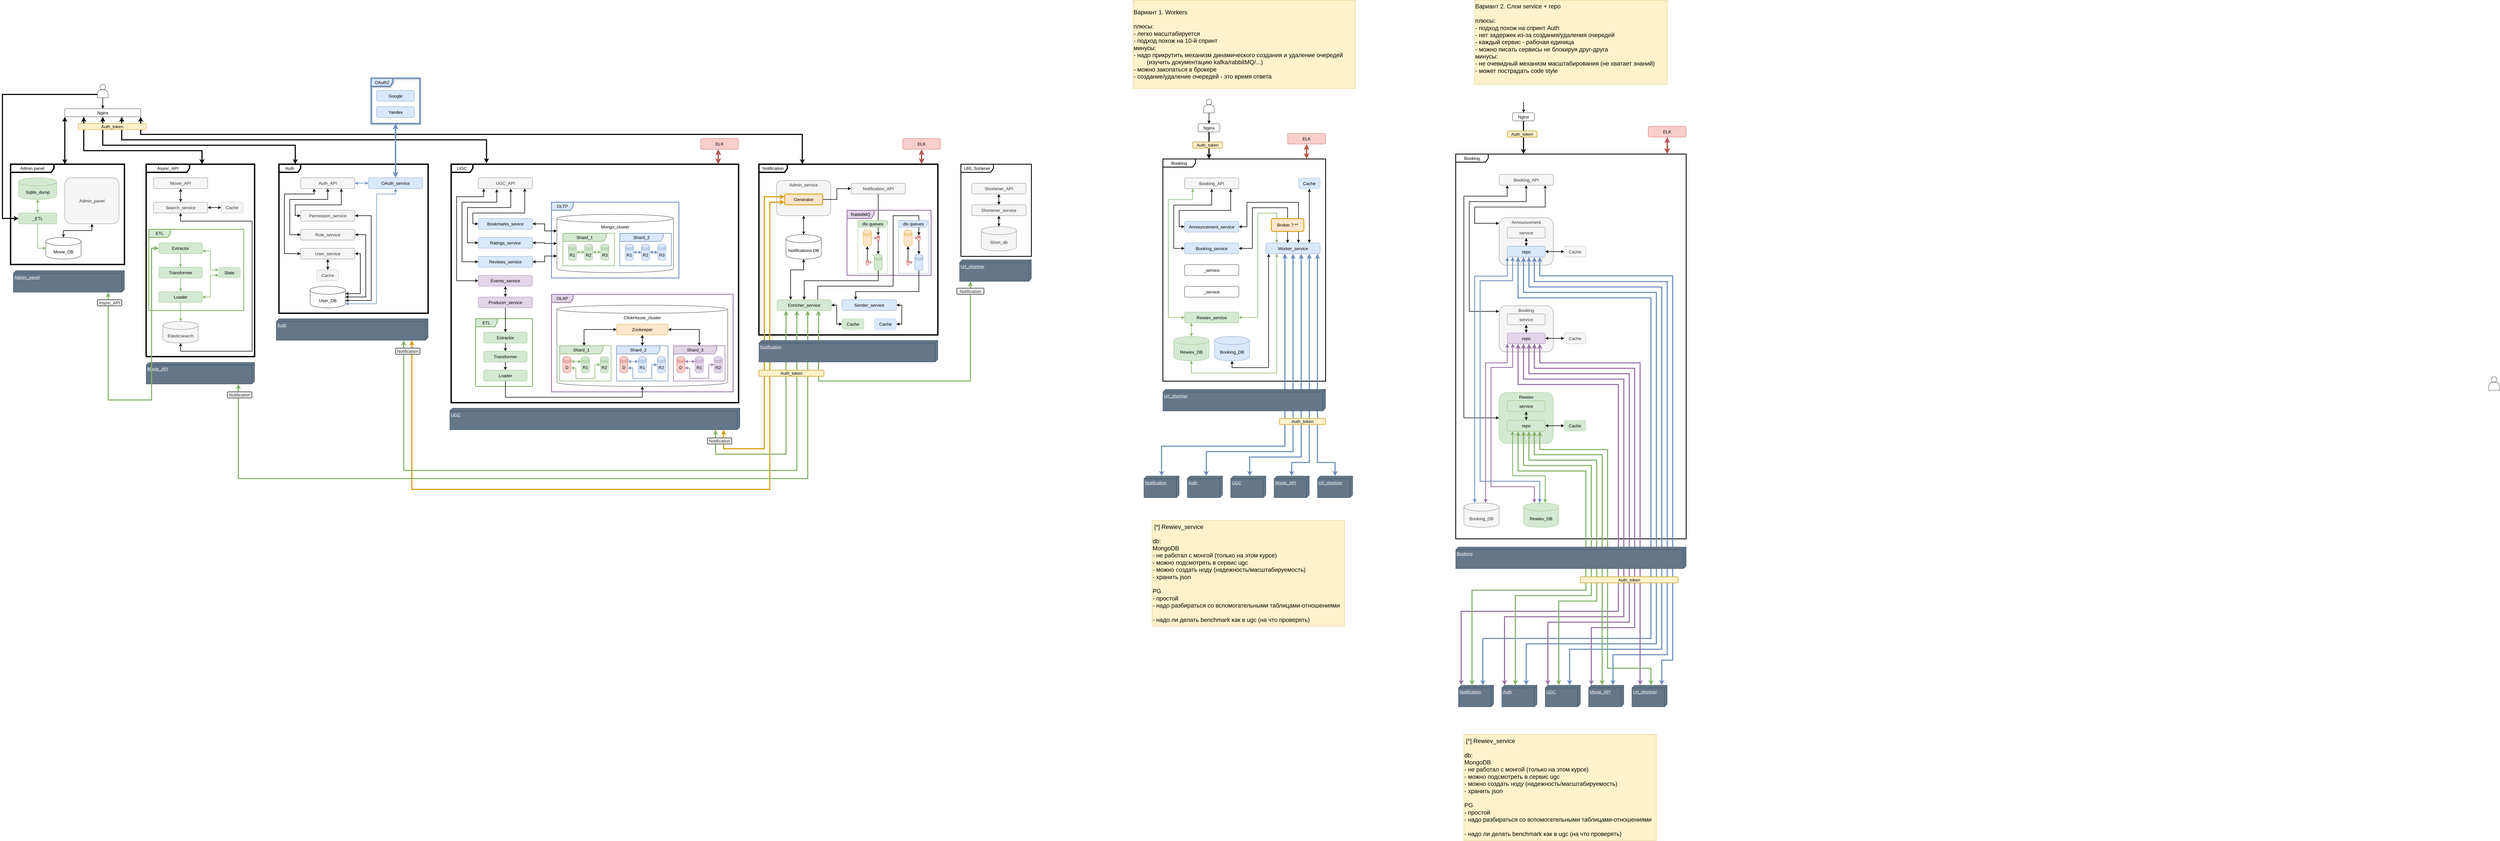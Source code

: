 <mxfile version="20.8.16" type="device"><diagram name="Page-1" id="5f0bae14-7c28-e335-631c-24af17079c00"><mxGraphModel dx="-461" dy="745" grid="1" gridSize="10" guides="1" tooltips="1" connect="1" arrows="1" fold="1" page="1" pageScale="1" pageWidth="1654" pageHeight="1169" background="none" math="0" shadow="0"><root><mxCell id="0"/><mxCell id="1" parent="0"/><mxCell id="9t1M7VRUokVdIamBxsdj-1" value="Booking" style="shape=umlFrame;whiteSpace=wrap;html=1;fontSize=16;width=120;height=30;strokeWidth=3;shadow=0;" parent="1" vertex="1"><mxGeometry x="7310" y="1172.5" width="850" height="1420" as="geometry"/></mxCell><mxCell id="Eb74jcbBmfAYv8j1r35D-541" value="Booking" style="shape=umlFrame;whiteSpace=wrap;html=1;fontSize=16;width=120;height=30;strokeWidth=3;shadow=0;" parent="1" vertex="1"><mxGeometry x="6230" y="1190.63" width="600" height="820" as="geometry"/></mxCell><mxCell id="Eb74jcbBmfAYv8j1r35D-491" value="Notification" style="shape=umlFrame;whiteSpace=wrap;html=1;fontSize=16;width=105;height=30;strokeWidth=5;" parent="1" vertex="1"><mxGeometry x="4740" y="1210" width="660" height="630" as="geometry"/></mxCell><mxCell id="Eb74jcbBmfAYv8j1r35D-489" value="URL Sortener" style="shape=umlFrame;whiteSpace=wrap;html=1;fontSize=16;width=120;height=30;strokeWidth=3;shadow=0;" parent="1" vertex="1"><mxGeometry x="5485" y="1210" width="260" height="340" as="geometry"/></mxCell><mxCell id="Eb74jcbBmfAYv8j1r35D-454" style="edgeStyle=orthogonalEdgeStyle;rounded=0;orthogonalLoop=1;jettySize=auto;html=1;exitX=0.5;exitY=1;exitDx=0;exitDy=0;entryX=0.5;entryY=0;entryDx=0;entryDy=0;strokeWidth=2;startArrow=none;startFill=0;endArrow=classic;endFill=1;" parent="1" source="Eb74jcbBmfAYv8j1r35D-439" target="Eb74jcbBmfAYv8j1r35D-447" edge="1"><mxGeometry relative="1" as="geometry"/></mxCell><mxCell id="Eb74jcbBmfAYv8j1r35D-482" value="RabbitMQ" style="shape=umlFrame;whiteSpace=wrap;html=1;fontSize=16;width=100;height=30;strokeWidth=3;shadow=0;fillColor=#e1d5e7;strokeColor=#9673a6;" parent="1" vertex="1"><mxGeometry x="5065" y="1380" width="310" height="240" as="geometry"/></mxCell><mxCell id="Eb74jcbBmfAYv8j1r35D-458" value="dlx queues" style="shape=umlFrame;whiteSpace=wrap;html=1;fontSize=16;width=110;height=25;strokeWidth=1;shadow=0;fillColor=#d5e8d4;strokeColor=#82b366;" parent="1" vertex="1"><mxGeometry x="5105" y="1417.5" width="110" height="195" as="geometry"/></mxCell><mxCell id="Eb74jcbBmfAYv8j1r35D-469" style="edgeStyle=orthogonalEdgeStyle;rounded=0;orthogonalLoop=1;jettySize=auto;html=1;exitX=0.75;exitY=0;exitDx=0;exitDy=0;strokeWidth=2;startArrow=none;startFill=0;endArrow=classic;endFill=1;entryX=0.5;entryY=0;entryDx=0;entryDy=0;" parent="1" source="Eb74jcbBmfAYv8j1r35D-440" target="Eb74jcbBmfAYv8j1r35D-464" edge="1"><mxGeometry relative="1" as="geometry"><Array as="points"><mxPoint x="4957" y="1660"/><mxPoint x="5235" y="1660"/><mxPoint x="5235" y="1400"/><mxPoint x="5330" y="1400"/></Array></mxGeometry></mxCell><mxCell id="Eb74jcbBmfAYv8j1r35D-467" value="dlx queues" style="shape=umlFrame;whiteSpace=wrap;html=1;fontSize=16;width=110;height=25;strokeWidth=1;shadow=0;fillColor=#dae8fc;strokeColor=#6c8ebf;" parent="1" vertex="1"><mxGeometry x="5255" y="1417.5" width="110" height="195" as="geometry"/></mxCell><mxCell id="Eb74jcbBmfAYv8j1r35D-430" value="UGC" style="shape=umlFrame;whiteSpace=wrap;html=1;fontSize=16;width=80;height=30;strokeWidth=5;" parent="1" vertex="1"><mxGeometry x="3605" y="1210" width="1060" height="880" as="geometry"/></mxCell><mxCell id="Eb74jcbBmfAYv8j1r35D-418" value="OLAP" style="shape=umlFrame;whiteSpace=wrap;html=1;fontSize=16;width=80;height=30;strokeWidth=3;shadow=0;fillColor=#e1d5e7;strokeColor=#9673a6;" parent="1" vertex="1"><mxGeometry x="3975" y="1690" width="670" height="360" as="geometry"/></mxCell><mxCell id="Eb74jcbBmfAYv8j1r35D-416" value="ClickHouse_cluster" style="shape=cylinder3;whiteSpace=wrap;html=1;boundedLbl=1;backgroundOutline=1;size=15;fontSize=16;horizontal=1;verticalAlign=top;" parent="1" vertex="1"><mxGeometry x="3995" y="1730" width="630" height="300" as="geometry"/></mxCell><mxCell id="Eb74jcbBmfAYv8j1r35D-384" value="OLTP" style="shape=umlFrame;whiteSpace=wrap;html=1;fontSize=16;width=80;height=30;strokeWidth=3;shadow=0;fillColor=#dae8fc;strokeColor=#6c8ebf;" parent="1" vertex="1"><mxGeometry x="3975" y="1350" width="470" height="280" as="geometry"/></mxCell><mxCell id="Eb74jcbBmfAYv8j1r35D-361" value="Mongo_cluster" style="shape=cylinder3;whiteSpace=wrap;html=1;boundedLbl=1;backgroundOutline=1;size=15;fontSize=16;horizontal=1;verticalAlign=top;" parent="1" vertex="1"><mxGeometry x="3995" y="1395" width="430" height="215" as="geometry"/></mxCell><mxCell id="Eb74jcbBmfAYv8j1r35D-381" value="Shard_2" style="shape=umlFrame;whiteSpace=wrap;html=1;fontSize=16;width=160;height=30;strokeWidth=2;shadow=0;fillColor=#dae8fc;strokeColor=#6c8ebf;" parent="1" vertex="1"><mxGeometry x="4227" y="1465" width="190" height="120" as="geometry"/></mxCell><mxCell id="Eb74jcbBmfAYv8j1r35D-375" value="Shard_1" style="shape=umlFrame;whiteSpace=wrap;html=1;fontSize=16;width=160;height=30;strokeWidth=2;shadow=0;fillColor=#d5e8d4;strokeColor=#82b366;" parent="1" vertex="1"><mxGeometry x="4017" y="1465" width="190" height="120" as="geometry"/></mxCell><mxCell id="Eb74jcbBmfAYv8j1r35D-346" value="ETL" style="shape=umlFrame;whiteSpace=wrap;html=1;fontSize=16;width=80;height=30;strokeWidth=3;shadow=0;fillColor=#d5e8d4;strokeColor=#82b366;" parent="1" vertex="1"><mxGeometry x="3695" y="1780" width="210" height="250" as="geometry"/></mxCell><mxCell id="Eb74jcbBmfAYv8j1r35D-264" value="Admin panel" style="shape=umlFrame;whiteSpace=wrap;html=1;fontSize=16;width=160;height=30;strokeWidth=5;" parent="1" vertex="1"><mxGeometry x="1980" y="1210" width="420" height="370" as="geometry"/></mxCell><mxCell id="Eb74jcbBmfAYv8j1r35D-298" value="Async_API" style="shape=umlFrame;whiteSpace=wrap;html=1;fontSize=16;width=160;height=30;strokeWidth=5;" parent="1" vertex="1"><mxGeometry x="2480" y="1210" width="400" height="710" as="geometry"/></mxCell><mxCell id="Eb74jcbBmfAYv8j1r35D-292" value="ETL" style="shape=umlFrame;whiteSpace=wrap;html=1;fontSize=16;width=80;height=30;strokeWidth=3;fillColor=#d5e8d4;strokeColor=#82b366;shadow=0;" parent="1" vertex="1"><mxGeometry x="2490" y="1450" width="350" height="300" as="geometry"/></mxCell><mxCell id="Eb74jcbBmfAYv8j1r35D-334" value="OAuth2" style="shape=umlFrame;whiteSpace=wrap;html=1;fontSize=16;width=80;height=30;strokeWidth=5;fillColor=#dae8fc;strokeColor=#6c8ebf;shadow=1;" parent="1" vertex="1"><mxGeometry x="3309.82" y="892.5" width="180" height="167.5" as="geometry"/></mxCell><mxCell id="Eb74jcbBmfAYv8j1r35D-336" value="Auth" style="shape=umlFrame;whiteSpace=wrap;html=1;fontSize=16;width=80;height=30;strokeWidth=5;" parent="1" vertex="1"><mxGeometry x="2969.91" y="1210" width="550" height="550" as="geometry"/></mxCell><mxCell id="Eb74jcbBmfAYv8j1r35D-493" style="edgeStyle=orthogonalEdgeStyle;rounded=0;orthogonalLoop=1;jettySize=auto;html=1;exitX=0;exitY=1;exitDx=0;exitDy=0;strokeWidth=4;startArrow=classic;startFill=1;endArrow=classic;endFill=1;" parent="1" source="Eb74jcbBmfAYv8j1r35D-250" edge="1"><mxGeometry relative="1" as="geometry"><mxPoint x="2180" y="1210" as="targetPoint"/><Array as="points"><mxPoint x="2180" y="1209"/></Array></mxGeometry></mxCell><mxCell id="Eb74jcbBmfAYv8j1r35D-496" style="edgeStyle=orthogonalEdgeStyle;rounded=0;orthogonalLoop=1;jettySize=auto;html=1;exitX=0.25;exitY=1;exitDx=0;exitDy=0;strokeWidth=4;startArrow=classic;startFill=1;endArrow=classic;endFill=1;" parent="1" source="Eb74jcbBmfAYv8j1r35D-250" target="Eb74jcbBmfAYv8j1r35D-298" edge="1"><mxGeometry relative="1" as="geometry"><Array as="points"><mxPoint x="2250" y="1160"/><mxPoint x="2686" y="1160"/></Array></mxGeometry></mxCell><mxCell id="Eb74jcbBmfAYv8j1r35D-497" style="edgeStyle=orthogonalEdgeStyle;rounded=0;orthogonalLoop=1;jettySize=auto;html=1;exitX=0.5;exitY=1;exitDx=0;exitDy=0;strokeWidth=4;startArrow=classic;startFill=1;endArrow=classic;endFill=1;" parent="1" source="Eb74jcbBmfAYv8j1r35D-250" target="Eb74jcbBmfAYv8j1r35D-336" edge="1"><mxGeometry relative="1" as="geometry"><Array as="points"><mxPoint x="2320" y="1140"/><mxPoint x="3030" y="1140"/></Array></mxGeometry></mxCell><mxCell id="Eb74jcbBmfAYv8j1r35D-499" style="edgeStyle=orthogonalEdgeStyle;rounded=0;orthogonalLoop=1;jettySize=auto;html=1;exitX=0.75;exitY=1;exitDx=0;exitDy=0;entryX=0.123;entryY=-0.004;entryDx=0;entryDy=0;entryPerimeter=0;strokeWidth=4;startArrow=classic;startFill=1;endArrow=classic;endFill=1;" parent="1" source="Eb74jcbBmfAYv8j1r35D-250" target="Eb74jcbBmfAYv8j1r35D-430" edge="1"><mxGeometry relative="1" as="geometry"><Array as="points"><mxPoint x="2390" y="1120"/><mxPoint x="3735" y="1120"/></Array></mxGeometry></mxCell><mxCell id="Eb74jcbBmfAYv8j1r35D-500" style="edgeStyle=orthogonalEdgeStyle;rounded=0;orthogonalLoop=1;jettySize=auto;html=1;exitX=1;exitY=1;exitDx=0;exitDy=0;strokeWidth=4;startArrow=classic;startFill=1;endArrow=classic;endFill=1;" parent="1" source="Eb74jcbBmfAYv8j1r35D-250" target="Eb74jcbBmfAYv8j1r35D-491" edge="1"><mxGeometry relative="1" as="geometry"><Array as="points"><mxPoint x="2460" y="1100"/><mxPoint x="4900" y="1100"/></Array></mxGeometry></mxCell><mxCell id="Eb74jcbBmfAYv8j1r35D-250" value="Nginx" style="rounded=1;whiteSpace=wrap;html=1;fontSize=16;" parent="1" vertex="1"><mxGeometry x="2180" y="1005" width="280" height="30" as="geometry"/></mxCell><mxCell id="Eb74jcbBmfAYv8j1r35D-251" style="edgeStyle=orthogonalEdgeStyle;rounded=0;orthogonalLoop=1;jettySize=auto;html=1;exitX=0.5;exitY=1;exitDx=0;exitDy=0;entryX=0.5;entryY=0;entryDx=0;entryDy=0;strokeWidth=2;fontSize=16;" parent="1" source="Eb74jcbBmfAYv8j1r35D-252" target="Eb74jcbBmfAYv8j1r35D-250" edge="1"><mxGeometry relative="1" as="geometry"/></mxCell><mxCell id="Eb74jcbBmfAYv8j1r35D-494" style="edgeStyle=orthogonalEdgeStyle;rounded=0;orthogonalLoop=1;jettySize=auto;html=1;exitX=0;exitY=0.75;exitDx=0;exitDy=0;entryX=0;entryY=0.5;entryDx=0;entryDy=0;strokeWidth=4;startArrow=none;startFill=0;endArrow=classic;endFill=1;" parent="1" source="Eb74jcbBmfAYv8j1r35D-252" target="Eb74jcbBmfAYv8j1r35D-254" edge="1"><mxGeometry relative="1" as="geometry"><Array as="points"><mxPoint x="1950" y="953"/><mxPoint x="1950" y="1410"/></Array></mxGeometry></mxCell><mxCell id="Eb74jcbBmfAYv8j1r35D-252" value="" style="shape=actor;whiteSpace=wrap;html=1;fontSize=16;" parent="1" vertex="1"><mxGeometry x="2300" y="915" width="40" height="50" as="geometry"/></mxCell><mxCell id="Eb74jcbBmfAYv8j1r35D-253" value="Sqlite_dump" style="shape=cylinder3;whiteSpace=wrap;html=1;boundedLbl=1;backgroundOutline=1;size=15;fontSize=16;fillColor=#d5e8d4;strokeColor=#82b366;" parent="1" vertex="1"><mxGeometry x="2010" y="1260" width="140" height="80" as="geometry"/></mxCell><mxCell id="Eb74jcbBmfAYv8j1r35D-260" style="edgeStyle=orthogonalEdgeStyle;rounded=0;orthogonalLoop=1;jettySize=auto;html=1;exitX=0.5;exitY=0;exitDx=0;exitDy=0;entryX=0.5;entryY=1;entryDx=0;entryDy=0;entryPerimeter=0;strokeWidth=2;startArrow=classic;startFill=1;endArrow=classic;endFill=1;fillColor=#d5e8d4;strokeColor=#82b366;" parent="1" source="Eb74jcbBmfAYv8j1r35D-254" target="Eb74jcbBmfAYv8j1r35D-253" edge="1"><mxGeometry relative="1" as="geometry"/></mxCell><mxCell id="Eb74jcbBmfAYv8j1r35D-431" style="edgeStyle=orthogonalEdgeStyle;rounded=0;orthogonalLoop=1;jettySize=auto;html=1;exitX=0.5;exitY=1;exitDx=0;exitDy=0;entryX=0;entryY=0.5;entryDx=0;entryDy=0;entryPerimeter=0;strokeWidth=2;startArrow=none;startFill=0;endArrow=classic;endFill=1;fillColor=#d5e8d4;strokeColor=#82b366;" parent="1" source="Eb74jcbBmfAYv8j1r35D-254" target="Eb74jcbBmfAYv8j1r35D-258" edge="1"><mxGeometry relative="1" as="geometry"/></mxCell><mxCell id="Eb74jcbBmfAYv8j1r35D-254" value="_ETL" style="rounded=1;whiteSpace=wrap;html=1;fontSize=16;fillColor=#d5e8d4;strokeColor=#82b366;" parent="1" vertex="1"><mxGeometry x="2010" y="1390" width="140" height="40" as="geometry"/></mxCell><mxCell id="Eb74jcbBmfAYv8j1r35D-258" value="Movie_DB" style="shape=cylinder3;whiteSpace=wrap;html=1;boundedLbl=1;backgroundOutline=1;size=15;fontSize=16;" parent="1" vertex="1"><mxGeometry x="2110" y="1480" width="130" height="80" as="geometry"/></mxCell><mxCell id="Eb74jcbBmfAYv8j1r35D-432" style="edgeStyle=orthogonalEdgeStyle;rounded=0;orthogonalLoop=1;jettySize=auto;html=1;exitX=0.5;exitY=1;exitDx=0;exitDy=0;entryX=0.5;entryY=0;entryDx=0;entryDy=0;entryPerimeter=0;strokeWidth=2;startArrow=classic;startFill=1;endArrow=classic;endFill=1;" parent="1" source="Eb74jcbBmfAYv8j1r35D-262" target="Eb74jcbBmfAYv8j1r35D-258" edge="1"><mxGeometry relative="1" as="geometry"/></mxCell><mxCell id="Eb74jcbBmfAYv8j1r35D-262" value="Admin_panel" style="rounded=1;whiteSpace=wrap;html=1;fontSize=16;fillColor=#f5f5f5;strokeColor=#666666;fontColor=#333333;" parent="1" vertex="1"><mxGeometry x="2180" y="1260" width="200" height="170" as="geometry"/></mxCell><mxCell id="Eb74jcbBmfAYv8j1r35D-266" value="Movie_API" style="rounded=1;whiteSpace=wrap;html=1;fontSize=16;fillColor=#f5f5f5;strokeColor=#666666;fontColor=#333333;" parent="1" vertex="1"><mxGeometry x="2507" y="1260" width="200" height="40" as="geometry"/></mxCell><mxCell id="Eb74jcbBmfAYv8j1r35D-268" style="edgeStyle=orthogonalEdgeStyle;rounded=0;orthogonalLoop=1;jettySize=auto;html=1;exitX=0.5;exitY=0;exitDx=0;exitDy=0;entryX=0.5;entryY=1;entryDx=0;entryDy=0;strokeWidth=2;startArrow=classic;startFill=1;endArrow=classic;endFill=1;" parent="1" source="Eb74jcbBmfAYv8j1r35D-267" target="Eb74jcbBmfAYv8j1r35D-266" edge="1"><mxGeometry relative="1" as="geometry"/></mxCell><mxCell id="Eb74jcbBmfAYv8j1r35D-270" style="edgeStyle=orthogonalEdgeStyle;rounded=0;orthogonalLoop=1;jettySize=auto;html=1;exitX=1;exitY=0.5;exitDx=0;exitDy=0;entryX=0;entryY=0.5;entryDx=0;entryDy=0;strokeWidth=2;startArrow=classic;startFill=1;endArrow=classic;endFill=1;" parent="1" source="Eb74jcbBmfAYv8j1r35D-267" target="Eb74jcbBmfAYv8j1r35D-269" edge="1"><mxGeometry relative="1" as="geometry"/></mxCell><mxCell id="Eb74jcbBmfAYv8j1r35D-267" value="Search_service" style="rounded=1;whiteSpace=wrap;html=1;fontSize=16;fillColor=#f5f5f5;strokeColor=#666666;fontColor=#333333;" parent="1" vertex="1"><mxGeometry x="2507" y="1350" width="200" height="40" as="geometry"/></mxCell><mxCell id="Eb74jcbBmfAYv8j1r35D-269" value="Cache" style="rounded=1;whiteSpace=wrap;html=1;fontSize=16;fillColor=#f5f5f5;strokeColor=#666666;fontColor=#333333;dashed=1;" parent="1" vertex="1"><mxGeometry x="2757" y="1350" width="80" height="40" as="geometry"/></mxCell><mxCell id="Eb74jcbBmfAYv8j1r35D-297" style="edgeStyle=orthogonalEdgeStyle;rounded=0;orthogonalLoop=1;jettySize=auto;html=1;exitX=0.5;exitY=1;exitDx=0;exitDy=0;exitPerimeter=0;entryX=0.5;entryY=1;entryDx=0;entryDy=0;strokeWidth=2;startArrow=classic;startFill=1;endArrow=classic;endFill=1;" parent="1" source="Eb74jcbBmfAYv8j1r35D-271" target="Eb74jcbBmfAYv8j1r35D-267" edge="1"><mxGeometry relative="1" as="geometry"><Array as="points"><mxPoint x="2607" y="1900"/><mxPoint x="2871" y="1900"/><mxPoint x="2871" y="1420"/><mxPoint x="2607" y="1420"/></Array></mxGeometry></mxCell><mxCell id="Eb74jcbBmfAYv8j1r35D-271" value="Elasticsearch" style="shape=cylinder3;whiteSpace=wrap;html=1;boundedLbl=1;backgroundOutline=1;size=15;fontSize=16;fillColor=#f5f5f5;fontColor=#333333;strokeColor=#666666;" parent="1" vertex="1"><mxGeometry x="2542" y="1790" width="130" height="80" as="geometry"/></mxCell><mxCell id="Eb74jcbBmfAYv8j1r35D-278" style="edgeStyle=orthogonalEdgeStyle;rounded=0;orthogonalLoop=1;jettySize=auto;html=1;exitX=0.5;exitY=1;exitDx=0;exitDy=0;entryX=0.5;entryY=0;entryDx=0;entryDy=0;strokeWidth=2;startArrow=none;startFill=0;endArrow=classic;endFill=1;fillColor=#d5e8d4;strokeColor=#82b366;" parent="1" source="Eb74jcbBmfAYv8j1r35D-272" target="Eb74jcbBmfAYv8j1r35D-273" edge="1"><mxGeometry relative="1" as="geometry"/></mxCell><mxCell id="Eb74jcbBmfAYv8j1r35D-295" style="edgeStyle=orthogonalEdgeStyle;rounded=0;orthogonalLoop=1;jettySize=auto;html=1;exitX=1;exitY=0.75;exitDx=0;exitDy=0;entryX=0;entryY=0.25;entryDx=0;entryDy=0;strokeWidth=2;startArrow=classic;startFill=1;endArrow=classic;endFill=1;fillColor=#d5e8d4;strokeColor=#82b366;" parent="1" source="Eb74jcbBmfAYv8j1r35D-272" target="Eb74jcbBmfAYv8j1r35D-275" edge="1"><mxGeometry relative="1" as="geometry"/></mxCell><mxCell id="Eb74jcbBmfAYv8j1r35D-300" style="edgeStyle=orthogonalEdgeStyle;rounded=0;orthogonalLoop=1;jettySize=auto;html=1;exitX=0;exitY=0.5;exitDx=0;exitDy=0;strokeWidth=4;startArrow=none;startFill=1;endArrow=classic;endFill=1;fillColor=#d5e8d4;strokeColor=#82b366;" parent="1" source="Eb74jcbBmfAYv8j1r35D-560" target="Eb74jcbBmfAYv8j1r35D-559" edge="1"><mxGeometry relative="1" as="geometry"><mxPoint x="2130" y="1520" as="targetPoint"/><Array as="points"><mxPoint x="2340" y="1721"/></Array></mxGeometry></mxCell><mxCell id="Eb74jcbBmfAYv8j1r35D-272" value="Extractor" style="rounded=1;whiteSpace=wrap;html=1;fontSize=16;fillColor=#d5e8d4;strokeColor=#82b366;" parent="1" vertex="1"><mxGeometry x="2527" y="1500" width="160" height="40" as="geometry"/></mxCell><mxCell id="Eb74jcbBmfAYv8j1r35D-279" style="edgeStyle=orthogonalEdgeStyle;rounded=0;orthogonalLoop=1;jettySize=auto;html=1;exitX=0.5;exitY=1;exitDx=0;exitDy=0;entryX=0.5;entryY=0;entryDx=0;entryDy=0;strokeWidth=2;startArrow=none;startFill=0;endArrow=classic;endFill=1;fillColor=#d5e8d4;strokeColor=#82b366;" parent="1" source="Eb74jcbBmfAYv8j1r35D-273" target="Eb74jcbBmfAYv8j1r35D-274" edge="1"><mxGeometry relative="1" as="geometry"/></mxCell><mxCell id="Eb74jcbBmfAYv8j1r35D-273" value="Transformer" style="rounded=1;whiteSpace=wrap;html=1;fontSize=16;fillColor=#d5e8d4;strokeColor=#82b366;" parent="1" vertex="1"><mxGeometry x="2527" y="1590" width="160" height="40" as="geometry"/></mxCell><mxCell id="Eb74jcbBmfAYv8j1r35D-294" style="edgeStyle=orthogonalEdgeStyle;rounded=0;orthogonalLoop=1;jettySize=auto;html=1;exitX=1;exitY=0.5;exitDx=0;exitDy=0;entryX=0;entryY=0.75;entryDx=0;entryDy=0;strokeWidth=2;startArrow=classic;startFill=1;endArrow=classic;endFill=1;fillColor=#d5e8d4;strokeColor=#82b366;" parent="1" source="Eb74jcbBmfAYv8j1r35D-274" target="Eb74jcbBmfAYv8j1r35D-275" edge="1"><mxGeometry relative="1" as="geometry"/></mxCell><mxCell id="Eb74jcbBmfAYv8j1r35D-296" style="edgeStyle=orthogonalEdgeStyle;rounded=0;orthogonalLoop=1;jettySize=auto;html=1;exitX=0.5;exitY=1;exitDx=0;exitDy=0;entryX=0.5;entryY=0;entryDx=0;entryDy=0;entryPerimeter=0;strokeWidth=2;startArrow=none;startFill=0;endArrow=classic;endFill=1;fillColor=#d5e8d4;strokeColor=#82b366;" parent="1" source="Eb74jcbBmfAYv8j1r35D-274" target="Eb74jcbBmfAYv8j1r35D-271" edge="1"><mxGeometry relative="1" as="geometry"/></mxCell><mxCell id="Eb74jcbBmfAYv8j1r35D-274" value="Loader" style="rounded=1;whiteSpace=wrap;html=1;fontSize=16;fillColor=#d5e8d4;strokeColor=#82b366;" parent="1" vertex="1"><mxGeometry x="2527" y="1680" width="160" height="40" as="geometry"/></mxCell><mxCell id="Eb74jcbBmfAYv8j1r35D-275" value="State" style="rounded=1;whiteSpace=wrap;html=1;fontSize=16;fillColor=#d5e8d4;strokeColor=#82b366;dashed=1;" parent="1" vertex="1"><mxGeometry x="2747" y="1590" width="80" height="40" as="geometry"/></mxCell><mxCell id="Eb74jcbBmfAYv8j1r35D-326" style="edgeStyle=orthogonalEdgeStyle;rounded=0;orthogonalLoop=1;jettySize=auto;html=1;exitX=1;exitY=0.5;exitDx=0;exitDy=0;entryX=0;entryY=0.5;entryDx=0;entryDy=0;strokeWidth=2;startArrow=classic;startFill=1;endArrow=classic;endFill=1;fillColor=#dae8fc;strokeColor=#6c8ebf;" parent="1" source="Eb74jcbBmfAYv8j1r35D-301" target="Eb74jcbBmfAYv8j1r35D-302" edge="1"><mxGeometry relative="1" as="geometry"/></mxCell><mxCell id="Eb74jcbBmfAYv8j1r35D-301" value="Auth_API" style="rounded=1;whiteSpace=wrap;html=1;fontSize=16;fillColor=#f5f5f5;strokeColor=#666666;fontColor=#333333;" parent="1" vertex="1"><mxGeometry x="3049.82" y="1260" width="200" height="40" as="geometry"/></mxCell><mxCell id="Eb74jcbBmfAYv8j1r35D-327" style="edgeStyle=orthogonalEdgeStyle;rounded=0;orthogonalLoop=1;jettySize=auto;html=1;exitX=0.5;exitY=1;exitDx=0;exitDy=0;entryX=1;entryY=1;entryDx=0;entryDy=-15;entryPerimeter=0;strokeWidth=2;startArrow=classic;startFill=1;endArrow=classic;endFill=1;fillColor=#dae8fc;strokeColor=#6c8ebf;" parent="1" source="Eb74jcbBmfAYv8j1r35D-302" target="Eb74jcbBmfAYv8j1r35D-307" edge="1"><mxGeometry relative="1" as="geometry"><Array as="points"><mxPoint x="3400" y="1320"/><mxPoint x="3330" y="1320"/><mxPoint x="3330" y="1725"/></Array></mxGeometry></mxCell><mxCell id="Eb74jcbBmfAYv8j1r35D-335" style="edgeStyle=orthogonalEdgeStyle;rounded=0;orthogonalLoop=1;jettySize=auto;html=1;exitX=0.5;exitY=0;exitDx=0;exitDy=0;strokeWidth=5;startArrow=classic;startFill=1;endArrow=classic;endFill=1;fillColor=#dae8fc;strokeColor=#6c8ebf;" parent="1" source="Eb74jcbBmfAYv8j1r35D-302" target="Eb74jcbBmfAYv8j1r35D-334" edge="1"><mxGeometry relative="1" as="geometry"/></mxCell><mxCell id="Eb74jcbBmfAYv8j1r35D-302" value="OAuth_service" style="rounded=1;whiteSpace=wrap;html=1;fontSize=16;fillColor=#dae8fc;strokeColor=#6c8ebf;" parent="1" vertex="1"><mxGeometry x="3299.82" y="1260" width="200" height="40" as="geometry"/></mxCell><mxCell id="Eb74jcbBmfAYv8j1r35D-318" style="edgeStyle=orthogonalEdgeStyle;rounded=0;orthogonalLoop=1;jettySize=auto;html=1;exitX=0.5;exitY=1;exitDx=0;exitDy=0;entryX=0.5;entryY=0;entryDx=0;entryDy=0;strokeWidth=2;startArrow=classic;startFill=1;endArrow=classic;endFill=1;" parent="1" source="Eb74jcbBmfAYv8j1r35D-303" target="Eb74jcbBmfAYv8j1r35D-317" edge="1"><mxGeometry relative="1" as="geometry"/></mxCell><mxCell id="Eb74jcbBmfAYv8j1r35D-323" style="edgeStyle=orthogonalEdgeStyle;rounded=0;orthogonalLoop=1;jettySize=auto;html=1;exitX=0;exitY=0.5;exitDx=0;exitDy=0;entryX=0.25;entryY=1;entryDx=0;entryDy=0;strokeWidth=2;startArrow=classic;startFill=1;endArrow=classic;endFill=1;" parent="1" source="Eb74jcbBmfAYv8j1r35D-303" target="Eb74jcbBmfAYv8j1r35D-301" edge="1"><mxGeometry relative="1" as="geometry"><Array as="points"><mxPoint x="2989.82" y="1540"/><mxPoint x="2989.82" y="1320"/><mxPoint x="3099.82" y="1320"/></Array></mxGeometry></mxCell><mxCell id="Eb74jcbBmfAYv8j1r35D-330" style="edgeStyle=orthogonalEdgeStyle;rounded=0;orthogonalLoop=1;jettySize=auto;html=1;exitX=1;exitY=0.5;exitDx=0;exitDy=0;entryX=1;entryY=0;entryDx=0;entryDy=27.5;entryPerimeter=0;strokeWidth=2;startArrow=classic;startFill=1;endArrow=classic;endFill=1;" parent="1" source="Eb74jcbBmfAYv8j1r35D-303" target="Eb74jcbBmfAYv8j1r35D-307" edge="1"><mxGeometry relative="1" as="geometry"><Array as="points"><mxPoint x="3270" y="1540"/><mxPoint x="3270" y="1688"/></Array></mxGeometry></mxCell><mxCell id="Eb74jcbBmfAYv8j1r35D-303" value="User_service" style="rounded=1;whiteSpace=wrap;html=1;fontSize=16;fillColor=#f5f5f5;strokeColor=#666666;fontColor=#333333;" parent="1" vertex="1"><mxGeometry x="3049.82" y="1520" width="200" height="40" as="geometry"/></mxCell><mxCell id="Eb74jcbBmfAYv8j1r35D-325" style="edgeStyle=orthogonalEdgeStyle;rounded=0;orthogonalLoop=1;jettySize=auto;html=1;exitX=0;exitY=0.5;exitDx=0;exitDy=0;entryX=0.75;entryY=1;entryDx=0;entryDy=0;strokeWidth=2;startArrow=classic;startFill=1;endArrow=classic;endFill=1;" parent="1" source="Eb74jcbBmfAYv8j1r35D-304" target="Eb74jcbBmfAYv8j1r35D-301" edge="1"><mxGeometry relative="1" as="geometry"><Array as="points"><mxPoint x="3029.82" y="1400"/><mxPoint x="3029.82" y="1360"/><mxPoint x="3199.82" y="1360"/></Array></mxGeometry></mxCell><mxCell id="Eb74jcbBmfAYv8j1r35D-328" style="edgeStyle=orthogonalEdgeStyle;rounded=0;orthogonalLoop=1;jettySize=auto;html=1;exitX=1;exitY=0.5;exitDx=0;exitDy=0;entryX=1;entryY=0;entryDx=0;entryDy=52.5;entryPerimeter=0;strokeWidth=2;startArrow=classic;startFill=1;endArrow=classic;endFill=1;" parent="1" source="Eb74jcbBmfAYv8j1r35D-304" target="Eb74jcbBmfAYv8j1r35D-307" edge="1"><mxGeometry relative="1" as="geometry"><Array as="points"><mxPoint x="3310" y="1400"/><mxPoint x="3310" y="1713"/><mxPoint x="3215" y="1713"/></Array></mxGeometry></mxCell><mxCell id="Eb74jcbBmfAYv8j1r35D-304" value="Permission_service" style="rounded=1;whiteSpace=wrap;html=1;fontSize=16;fillColor=#f5f5f5;strokeColor=#666666;fontColor=#333333;" parent="1" vertex="1"><mxGeometry x="3049.82" y="1380" width="200" height="40" as="geometry"/></mxCell><mxCell id="Eb74jcbBmfAYv8j1r35D-324" style="edgeStyle=orthogonalEdgeStyle;rounded=0;orthogonalLoop=1;jettySize=auto;html=1;exitX=0;exitY=0.5;exitDx=0;exitDy=0;entryX=0.5;entryY=1;entryDx=0;entryDy=0;strokeWidth=2;startArrow=classic;startFill=1;endArrow=classic;endFill=1;" parent="1" source="Eb74jcbBmfAYv8j1r35D-306" target="Eb74jcbBmfAYv8j1r35D-301" edge="1"><mxGeometry relative="1" as="geometry"><Array as="points"><mxPoint x="3009.82" y="1470"/><mxPoint x="3009.82" y="1340"/><mxPoint x="3149.82" y="1340"/></Array></mxGeometry></mxCell><mxCell id="Eb74jcbBmfAYv8j1r35D-329" style="edgeStyle=orthogonalEdgeStyle;rounded=0;orthogonalLoop=1;jettySize=auto;html=1;exitX=1;exitY=0.5;exitDx=0;exitDy=0;entryX=1;entryY=0.5;entryDx=0;entryDy=0;entryPerimeter=0;strokeWidth=2;startArrow=classic;startFill=1;endArrow=classic;endFill=1;" parent="1" source="Eb74jcbBmfAYv8j1r35D-306" target="Eb74jcbBmfAYv8j1r35D-307" edge="1"><mxGeometry relative="1" as="geometry"><Array as="points"><mxPoint x="3290" y="1470"/><mxPoint x="3290" y="1700"/></Array></mxGeometry></mxCell><mxCell id="Eb74jcbBmfAYv8j1r35D-306" value="Role_service" style="rounded=1;whiteSpace=wrap;html=1;fontSize=16;fillColor=#f5f5f5;strokeColor=#666666;fontColor=#333333;" parent="1" vertex="1"><mxGeometry x="3049.82" y="1450" width="200" height="40" as="geometry"/></mxCell><mxCell id="Eb74jcbBmfAYv8j1r35D-307" value="User_DB" style="shape=cylinder3;whiteSpace=wrap;html=1;boundedLbl=1;backgroundOutline=1;size=15;fontSize=16;" parent="1" vertex="1"><mxGeometry x="3084.82" y="1660" width="130" height="80" as="geometry"/></mxCell><mxCell id="Eb74jcbBmfAYv8j1r35D-317" value="Cache" style="rounded=1;whiteSpace=wrap;html=1;fontSize=16;fillColor=#f5f5f5;strokeColor=#666666;fontColor=#333333;dashed=1;" parent="1" vertex="1"><mxGeometry x="3109.82" y="1600" width="80" height="40" as="geometry"/></mxCell><mxCell id="Eb74jcbBmfAYv8j1r35D-332" value="Google" style="rounded=1;whiteSpace=wrap;html=1;fontSize=16;fillColor=#dae8fc;strokeColor=#6c8ebf;" parent="1" vertex="1"><mxGeometry x="3329.82" y="937.5" width="140" height="40" as="geometry"/></mxCell><mxCell id="Eb74jcbBmfAYv8j1r35D-333" value="Yandex" style="rounded=1;whiteSpace=wrap;html=1;fontSize=16;fillColor=#dae8fc;strokeColor=#6c8ebf;" parent="1" vertex="1"><mxGeometry x="3329.82" y="997.5" width="140" height="40" as="geometry"/></mxCell><mxCell id="Eb74jcbBmfAYv8j1r35D-337" style="edgeStyle=orthogonalEdgeStyle;rounded=0;orthogonalLoop=1;jettySize=auto;html=1;exitX=0.5;exitY=1;exitDx=0;exitDy=0;entryX=0.5;entryY=0;entryDx=0;entryDy=0;strokeWidth=2;startArrow=none;startFill=0;endArrow=classic;endFill=1;" parent="1" source="Eb74jcbBmfAYv8j1r35D-339" target="Eb74jcbBmfAYv8j1r35D-341" edge="1"><mxGeometry relative="1" as="geometry"/></mxCell><mxCell id="Eb74jcbBmfAYv8j1r35D-339" value="Extractor" style="rounded=1;whiteSpace=wrap;html=1;fontSize=16;fillColor=#d5e8d4;strokeColor=#82b366;" parent="1" vertex="1"><mxGeometry x="3725" y="1830" width="160" height="40" as="geometry"/></mxCell><mxCell id="Eb74jcbBmfAYv8j1r35D-340" style="edgeStyle=orthogonalEdgeStyle;rounded=0;orthogonalLoop=1;jettySize=auto;html=1;exitX=0.5;exitY=1;exitDx=0;exitDy=0;entryX=0.5;entryY=0;entryDx=0;entryDy=0;strokeWidth=2;startArrow=none;startFill=0;endArrow=classic;endFill=1;" parent="1" source="Eb74jcbBmfAYv8j1r35D-341" target="Eb74jcbBmfAYv8j1r35D-344" edge="1"><mxGeometry relative="1" as="geometry"/></mxCell><mxCell id="Eb74jcbBmfAYv8j1r35D-341" value="Transformer" style="rounded=1;whiteSpace=wrap;html=1;fontSize=16;fillColor=#d5e8d4;strokeColor=#82b366;" parent="1" vertex="1"><mxGeometry x="3725" y="1900" width="160" height="40" as="geometry"/></mxCell><mxCell id="Eb74jcbBmfAYv8j1r35D-429" style="edgeStyle=orthogonalEdgeStyle;rounded=0;orthogonalLoop=1;jettySize=auto;html=1;exitX=0.5;exitY=1;exitDx=0;exitDy=0;entryX=0.5;entryY=1;entryDx=0;entryDy=0;entryPerimeter=0;strokeWidth=2;startArrow=none;startFill=0;endArrow=classic;endFill=1;" parent="1" source="Eb74jcbBmfAYv8j1r35D-344" target="Eb74jcbBmfAYv8j1r35D-416" edge="1"><mxGeometry relative="1" as="geometry"><Array as="points"><mxPoint x="3805" y="2070"/><mxPoint x="4310" y="2070"/></Array></mxGeometry></mxCell><mxCell id="Eb74jcbBmfAYv8j1r35D-344" value="Loader" style="rounded=1;whiteSpace=wrap;html=1;fontSize=16;fillColor=#d5e8d4;strokeColor=#82b366;" parent="1" vertex="1"><mxGeometry x="3725" y="1970" width="160" height="40" as="geometry"/></mxCell><mxCell id="Eb74jcbBmfAYv8j1r35D-347" value="UGC_API" style="rounded=1;whiteSpace=wrap;html=1;fontSize=16;fillColor=#f5f5f5;strokeColor=#666666;fontColor=#333333;" parent="1" vertex="1"><mxGeometry x="3705" y="1260" width="200" height="40" as="geometry"/></mxCell><mxCell id="Eb74jcbBmfAYv8j1r35D-354" style="edgeStyle=orthogonalEdgeStyle;rounded=0;orthogonalLoop=1;jettySize=auto;html=1;exitX=0;exitY=0.5;exitDx=0;exitDy=0;entryX=0.856;entryY=0.983;entryDx=0;entryDy=0;entryPerimeter=0;strokeWidth=2;startArrow=classic;startFill=1;endArrow=classic;endFill=1;" parent="1" source="Eb74jcbBmfAYv8j1r35D-348" target="Eb74jcbBmfAYv8j1r35D-347" edge="1"><mxGeometry relative="1" as="geometry"><Array as="points"><mxPoint x="3685" y="1430"/><mxPoint x="3685" y="1390"/><mxPoint x="3876" y="1390"/></Array></mxGeometry></mxCell><mxCell id="Eb74jcbBmfAYv8j1r35D-428" style="edgeStyle=orthogonalEdgeStyle;rounded=0;orthogonalLoop=1;jettySize=auto;html=1;exitX=1;exitY=0.5;exitDx=0;exitDy=0;entryX=0;entryY=0;entryDx=0;entryDy=61.25;entryPerimeter=0;strokeWidth=2;startArrow=classic;startFill=1;endArrow=classic;endFill=1;" parent="1" source="Eb74jcbBmfAYv8j1r35D-348" target="Eb74jcbBmfAYv8j1r35D-361" edge="1"><mxGeometry relative="1" as="geometry"/></mxCell><mxCell id="Eb74jcbBmfAYv8j1r35D-348" value="Bookmarks_sevice" style="rounded=1;whiteSpace=wrap;html=1;fontSize=16;fillColor=#dae8fc;strokeColor=#6c8ebf;" parent="1" vertex="1"><mxGeometry x="3705" y="1410" width="200" height="40" as="geometry"/></mxCell><mxCell id="Eb74jcbBmfAYv8j1r35D-358" style="edgeStyle=orthogonalEdgeStyle;rounded=0;orthogonalLoop=1;jettySize=auto;html=1;exitX=0;exitY=0.5;exitDx=0;exitDy=0;entryX=0.599;entryY=1.007;entryDx=0;entryDy=0;entryPerimeter=0;strokeWidth=2;startArrow=classic;startFill=1;endArrow=classic;endFill=1;" parent="1" source="Eb74jcbBmfAYv8j1r35D-349" target="Eb74jcbBmfAYv8j1r35D-347" edge="1"><mxGeometry relative="1" as="geometry"><Array as="points"><mxPoint x="3665" y="1500"/><mxPoint x="3665" y="1370"/><mxPoint x="3825" y="1370"/></Array></mxGeometry></mxCell><mxCell id="Eb74jcbBmfAYv8j1r35D-427" style="edgeStyle=orthogonalEdgeStyle;rounded=0;orthogonalLoop=1;jettySize=auto;html=1;exitX=1;exitY=0.5;exitDx=0;exitDy=0;entryX=0;entryY=0.5;entryDx=0;entryDy=0;entryPerimeter=0;strokeWidth=2;startArrow=classic;startFill=1;endArrow=classic;endFill=1;" parent="1" source="Eb74jcbBmfAYv8j1r35D-349" target="Eb74jcbBmfAYv8j1r35D-361" edge="1"><mxGeometry relative="1" as="geometry"/></mxCell><mxCell id="Eb74jcbBmfAYv8j1r35D-349" value="Ratings_service" style="rounded=1;whiteSpace=wrap;html=1;fontSize=16;fillColor=#dae8fc;strokeColor=#6c8ebf;" parent="1" vertex="1"><mxGeometry x="3705" y="1480" width="200" height="40" as="geometry"/></mxCell><mxCell id="Eb74jcbBmfAYv8j1r35D-359" style="edgeStyle=orthogonalEdgeStyle;rounded=0;orthogonalLoop=1;jettySize=auto;html=1;exitX=0;exitY=0.5;exitDx=0;exitDy=0;entryX=0.341;entryY=1.055;entryDx=0;entryDy=0;entryPerimeter=0;strokeWidth=2;startArrow=classic;startFill=1;endArrow=classic;endFill=1;" parent="1" source="Eb74jcbBmfAYv8j1r35D-350" target="Eb74jcbBmfAYv8j1r35D-347" edge="1"><mxGeometry relative="1" as="geometry"><Array as="points"><mxPoint x="3645" y="1570"/><mxPoint x="3645" y="1350"/><mxPoint x="3773" y="1350"/></Array></mxGeometry></mxCell><mxCell id="Eb74jcbBmfAYv8j1r35D-426" style="edgeStyle=orthogonalEdgeStyle;rounded=0;orthogonalLoop=1;jettySize=auto;html=1;exitX=1;exitY=0.5;exitDx=0;exitDy=0;entryX=0;entryY=0;entryDx=0;entryDy=153.75;entryPerimeter=0;strokeWidth=2;startArrow=classic;startFill=1;endArrow=classic;endFill=1;" parent="1" source="Eb74jcbBmfAYv8j1r35D-350" target="Eb74jcbBmfAYv8j1r35D-361" edge="1"><mxGeometry relative="1" as="geometry"/></mxCell><mxCell id="Eb74jcbBmfAYv8j1r35D-350" value="Reviews_service" style="rounded=1;whiteSpace=wrap;html=1;fontSize=16;fillColor=#dae8fc;strokeColor=#6c8ebf;" parent="1" vertex="1"><mxGeometry x="3705" y="1550" width="200" height="40" as="geometry"/></mxCell><mxCell id="Eb74jcbBmfAYv8j1r35D-355" style="edgeStyle=orthogonalEdgeStyle;rounded=0;orthogonalLoop=1;jettySize=auto;html=1;exitX=0;exitY=0.5;exitDx=0;exitDy=0;strokeWidth=2;startArrow=classic;startFill=1;endArrow=classic;endFill=1;" parent="1" source="Eb74jcbBmfAYv8j1r35D-351" edge="1"><mxGeometry relative="1" as="geometry"><mxPoint x="3725" y="1300" as="targetPoint"/><Array as="points"><mxPoint x="3625" y="1640"/><mxPoint x="3625" y="1330"/><mxPoint x="3725" y="1330"/></Array></mxGeometry></mxCell><mxCell id="Eb74jcbBmfAYv8j1r35D-360" style="edgeStyle=orthogonalEdgeStyle;rounded=0;orthogonalLoop=1;jettySize=auto;html=1;exitX=0.5;exitY=1;exitDx=0;exitDy=0;entryX=0.5;entryY=0;entryDx=0;entryDy=0;strokeWidth=2;startArrow=classic;startFill=1;endArrow=classic;endFill=1;" parent="1" source="Eb74jcbBmfAYv8j1r35D-351" target="Eb74jcbBmfAYv8j1r35D-352" edge="1"><mxGeometry relative="1" as="geometry"/></mxCell><mxCell id="Eb74jcbBmfAYv8j1r35D-351" value="Events_service" style="rounded=1;whiteSpace=wrap;html=1;fontSize=16;fillColor=#e1d5e7;strokeColor=#9673a6;" parent="1" vertex="1"><mxGeometry x="3705" y="1620" width="200" height="40" as="geometry"/></mxCell><mxCell id="Eb74jcbBmfAYv8j1r35D-419" style="edgeStyle=orthogonalEdgeStyle;rounded=0;orthogonalLoop=1;jettySize=auto;html=1;exitX=0.5;exitY=1;exitDx=0;exitDy=0;entryX=0.5;entryY=0;entryDx=0;entryDy=0;strokeWidth=2;startArrow=none;startFill=0;endArrow=classic;endFill=1;" parent="1" source="Eb74jcbBmfAYv8j1r35D-352" target="Eb74jcbBmfAYv8j1r35D-339" edge="1"><mxGeometry relative="1" as="geometry"/></mxCell><mxCell id="Eb74jcbBmfAYv8j1r35D-352" value="Producer_service" style="rounded=1;whiteSpace=wrap;html=1;fontSize=16;fillColor=#e1d5e7;strokeColor=#9673a6;" parent="1" vertex="1"><mxGeometry x="3705" y="1700" width="200" height="40" as="geometry"/></mxCell><mxCell id="Eb74jcbBmfAYv8j1r35D-371" style="edgeStyle=orthogonalEdgeStyle;rounded=0;orthogonalLoop=1;jettySize=auto;html=1;exitX=1;exitY=0.5;exitDx=0;exitDy=0;entryX=0;entryY=0.5;entryDx=0;entryDy=0;strokeWidth=2;startArrow=classic;startFill=1;endArrow=classic;endFill=1;fillColor=#d5e8d4;strokeColor=#82b366;" parent="1" source="Eb74jcbBmfAYv8j1r35D-368" target="Eb74jcbBmfAYv8j1r35D-369" edge="1"><mxGeometry relative="1" as="geometry"/></mxCell><mxCell id="Eb74jcbBmfAYv8j1r35D-368" value="R1" style="shape=datastore;whiteSpace=wrap;html=1;fontSize=16;fillColor=#d5e8d4;strokeColor=#82b366;" parent="1" vertex="1"><mxGeometry x="4037" y="1505" width="30" height="60" as="geometry"/></mxCell><mxCell id="Eb74jcbBmfAYv8j1r35D-372" style="edgeStyle=orthogonalEdgeStyle;rounded=0;orthogonalLoop=1;jettySize=auto;html=1;exitX=1;exitY=0.5;exitDx=0;exitDy=0;entryX=0;entryY=0.5;entryDx=0;entryDy=0;strokeWidth=2;startArrow=classic;startFill=1;endArrow=classic;endFill=1;fillColor=#d5e8d4;strokeColor=#82b366;" parent="1" source="Eb74jcbBmfAYv8j1r35D-369" target="Eb74jcbBmfAYv8j1r35D-370" edge="1"><mxGeometry relative="1" as="geometry"/></mxCell><mxCell id="Eb74jcbBmfAYv8j1r35D-369" value="R2" style="shape=datastore;whiteSpace=wrap;html=1;fontSize=16;fillColor=#d5e8d4;strokeColor=#82b366;" parent="1" vertex="1"><mxGeometry x="4097" y="1505" width="30" height="60" as="geometry"/></mxCell><mxCell id="Eb74jcbBmfAYv8j1r35D-370" value="R3" style="shape=datastore;whiteSpace=wrap;html=1;fontSize=16;fillColor=#d5e8d4;strokeColor=#82b366;" parent="1" vertex="1"><mxGeometry x="4157" y="1505" width="30" height="60" as="geometry"/></mxCell><mxCell id="Eb74jcbBmfAYv8j1r35D-376" style="edgeStyle=orthogonalEdgeStyle;rounded=0;orthogonalLoop=1;jettySize=auto;html=1;exitX=1;exitY=0.5;exitDx=0;exitDy=0;entryX=0;entryY=0.5;entryDx=0;entryDy=0;strokeWidth=2;startArrow=classic;startFill=1;endArrow=classic;endFill=1;fillColor=#dae8fc;strokeColor=#6c8ebf;" parent="1" source="Eb74jcbBmfAYv8j1r35D-377" target="Eb74jcbBmfAYv8j1r35D-379" edge="1"><mxGeometry relative="1" as="geometry"/></mxCell><mxCell id="Eb74jcbBmfAYv8j1r35D-377" value="R1" style="shape=datastore;whiteSpace=wrap;html=1;fontSize=16;fillColor=#dae8fc;strokeColor=#6c8ebf;" parent="1" vertex="1"><mxGeometry x="4247" y="1505" width="30" height="60" as="geometry"/></mxCell><mxCell id="Eb74jcbBmfAYv8j1r35D-378" style="edgeStyle=orthogonalEdgeStyle;rounded=0;orthogonalLoop=1;jettySize=auto;html=1;exitX=1;exitY=0.5;exitDx=0;exitDy=0;entryX=0;entryY=0.5;entryDx=0;entryDy=0;strokeWidth=2;startArrow=classic;startFill=1;endArrow=classic;endFill=1;" parent="1" source="Eb74jcbBmfAYv8j1r35D-379" target="Eb74jcbBmfAYv8j1r35D-380" edge="1"><mxGeometry relative="1" as="geometry"/></mxCell><mxCell id="Eb74jcbBmfAYv8j1r35D-379" value="R2" style="shape=datastore;whiteSpace=wrap;html=1;fontSize=16;fillColor=#dae8fc;strokeColor=#6c8ebf;" parent="1" vertex="1"><mxGeometry x="4307" y="1505" width="30" height="60" as="geometry"/></mxCell><mxCell id="Eb74jcbBmfAYv8j1r35D-383" value="" style="edgeStyle=orthogonalEdgeStyle;rounded=0;orthogonalLoop=1;jettySize=auto;html=1;strokeWidth=2;startArrow=classic;startFill=1;endArrow=classic;endFill=1;fillColor=#dae8fc;strokeColor=#6c8ebf;" parent="1" source="Eb74jcbBmfAYv8j1r35D-380" target="Eb74jcbBmfAYv8j1r35D-379" edge="1"><mxGeometry relative="1" as="geometry"/></mxCell><mxCell id="Eb74jcbBmfAYv8j1r35D-380" value="R3" style="shape=datastore;whiteSpace=wrap;html=1;fontSize=16;fillColor=#dae8fc;strokeColor=#6c8ebf;" parent="1" vertex="1"><mxGeometry x="4367" y="1505" width="30" height="60" as="geometry"/></mxCell><mxCell id="Eb74jcbBmfAYv8j1r35D-385" value="Shard_1" style="shape=umlFrame;whiteSpace=wrap;html=1;fontSize=16;width=160;height=30;strokeWidth=2;shadow=0;fillColor=#d5e8d4;strokeColor=#82b366;" parent="1" vertex="1"><mxGeometry x="4005" y="1880" width="190" height="130" as="geometry"/></mxCell><mxCell id="Eb74jcbBmfAYv8j1r35D-392" style="edgeStyle=orthogonalEdgeStyle;rounded=0;orthogonalLoop=1;jettySize=auto;html=1;exitX=1;exitY=0.3;exitDx=0;exitDy=0;entryX=0;entryY=0.3;entryDx=0;entryDy=0;strokeWidth=2;startArrow=classic;startFill=1;endArrow=classic;endFill=1;fillColor=#d5e8d4;strokeColor=#82b366;" parent="1" source="Eb74jcbBmfAYv8j1r35D-387" target="Eb74jcbBmfAYv8j1r35D-389" edge="1"><mxGeometry relative="1" as="geometry"/></mxCell><mxCell id="Eb74jcbBmfAYv8j1r35D-387" value="D" style="shape=datastore;whiteSpace=wrap;html=1;fontSize=16;fillColor=#f8cecc;strokeColor=#b85450;" parent="1" vertex="1"><mxGeometry x="4017" y="1920" width="30" height="60" as="geometry"/></mxCell><mxCell id="Eb74jcbBmfAYv8j1r35D-389" value="R1" style="shape=datastore;whiteSpace=wrap;html=1;fontSize=16;fillColor=#d5e8d4;strokeColor=#82b366;" parent="1" vertex="1"><mxGeometry x="4085" y="1920" width="30" height="60" as="geometry"/></mxCell><mxCell id="Eb74jcbBmfAYv8j1r35D-393" style="edgeStyle=orthogonalEdgeStyle;rounded=0;orthogonalLoop=1;jettySize=auto;html=1;exitX=0;exitY=0.5;exitDx=0;exitDy=0;entryX=1;entryY=0.7;entryDx=0;entryDy=0;strokeWidth=2;startArrow=classic;startFill=1;endArrow=classic;endFill=1;fillColor=#d5e8d4;strokeColor=#82b366;" parent="1" source="Eb74jcbBmfAYv8j1r35D-390" target="Eb74jcbBmfAYv8j1r35D-387" edge="1"><mxGeometry relative="1" as="geometry"><Array as="points"><mxPoint x="4135" y="1950"/><mxPoint x="4135" y="2000"/><mxPoint x="4065" y="2000"/><mxPoint x="4065" y="1962"/></Array></mxGeometry></mxCell><mxCell id="Eb74jcbBmfAYv8j1r35D-390" value="R2" style="shape=datastore;whiteSpace=wrap;html=1;fontSize=16;fillColor=#d5e8d4;strokeColor=#82b366;" parent="1" vertex="1"><mxGeometry x="4155" y="1920" width="30" height="60" as="geometry"/></mxCell><mxCell id="Eb74jcbBmfAYv8j1r35D-394" value="Shard_2" style="shape=umlFrame;whiteSpace=wrap;html=1;fontSize=16;width=160;height=30;strokeWidth=2;shadow=0;fillColor=#dae8fc;strokeColor=#6c8ebf;" parent="1" vertex="1"><mxGeometry x="4215" y="1880" width="190" height="130" as="geometry"/></mxCell><mxCell id="Eb74jcbBmfAYv8j1r35D-395" style="edgeStyle=orthogonalEdgeStyle;rounded=0;orthogonalLoop=1;jettySize=auto;html=1;exitX=1;exitY=0.3;exitDx=0;exitDy=0;entryX=0;entryY=0.3;entryDx=0;entryDy=0;strokeWidth=2;startArrow=classic;startFill=1;endArrow=classic;endFill=1;fillColor=#dae8fc;strokeColor=#6c8ebf;" parent="1" source="Eb74jcbBmfAYv8j1r35D-396" target="Eb74jcbBmfAYv8j1r35D-397" edge="1"><mxGeometry relative="1" as="geometry"/></mxCell><mxCell id="Eb74jcbBmfAYv8j1r35D-396" value="D" style="shape=datastore;whiteSpace=wrap;html=1;fontSize=16;fillColor=#f8cecc;strokeColor=#b85450;" parent="1" vertex="1"><mxGeometry x="4227" y="1920" width="30" height="60" as="geometry"/></mxCell><mxCell id="Eb74jcbBmfAYv8j1r35D-397" value="R1" style="shape=datastore;whiteSpace=wrap;html=1;fontSize=16;fillColor=#dae8fc;strokeColor=#6c8ebf;" parent="1" vertex="1"><mxGeometry x="4295" y="1920" width="30" height="60" as="geometry"/></mxCell><mxCell id="Eb74jcbBmfAYv8j1r35D-398" style="edgeStyle=orthogonalEdgeStyle;rounded=0;orthogonalLoop=1;jettySize=auto;html=1;exitX=0;exitY=0.5;exitDx=0;exitDy=0;entryX=1;entryY=0.7;entryDx=0;entryDy=0;strokeWidth=2;startArrow=classic;startFill=1;endArrow=classic;endFill=1;fillColor=#dae8fc;strokeColor=#6c8ebf;" parent="1" source="Eb74jcbBmfAYv8j1r35D-399" target="Eb74jcbBmfAYv8j1r35D-396" edge="1"><mxGeometry relative="1" as="geometry"><Array as="points"><mxPoint x="4345" y="1950"/><mxPoint x="4345" y="2000"/><mxPoint x="4275" y="2000"/><mxPoint x="4275" y="1962"/></Array></mxGeometry></mxCell><mxCell id="Eb74jcbBmfAYv8j1r35D-399" value="R2" style="shape=datastore;whiteSpace=wrap;html=1;fontSize=16;fillColor=#dae8fc;strokeColor=#6c8ebf;" parent="1" vertex="1"><mxGeometry x="4365" y="1920" width="30" height="60" as="geometry"/></mxCell><mxCell id="Eb74jcbBmfAYv8j1r35D-400" value="Shard_3" style="shape=umlFrame;whiteSpace=wrap;html=1;fontSize=16;width=160;height=30;strokeWidth=2;shadow=0;fillColor=#e1d5e7;strokeColor=#9673a6;" parent="1" vertex="1"><mxGeometry x="4425" y="1880" width="190" height="130" as="geometry"/></mxCell><mxCell id="Eb74jcbBmfAYv8j1r35D-401" style="edgeStyle=orthogonalEdgeStyle;rounded=0;orthogonalLoop=1;jettySize=auto;html=1;exitX=1;exitY=0.3;exitDx=0;exitDy=0;entryX=0;entryY=0.3;entryDx=0;entryDy=0;strokeWidth=2;startArrow=classic;startFill=1;endArrow=classic;endFill=1;fillColor=#e1d5e7;strokeColor=#9673a6;" parent="1" source="Eb74jcbBmfAYv8j1r35D-402" target="Eb74jcbBmfAYv8j1r35D-403" edge="1"><mxGeometry relative="1" as="geometry"/></mxCell><mxCell id="Eb74jcbBmfAYv8j1r35D-402" value="D" style="shape=datastore;whiteSpace=wrap;html=1;fontSize=16;fillColor=#f8cecc;strokeColor=#b85450;" parent="1" vertex="1"><mxGeometry x="4437" y="1920" width="30" height="60" as="geometry"/></mxCell><mxCell id="Eb74jcbBmfAYv8j1r35D-403" value="R1" style="shape=datastore;whiteSpace=wrap;html=1;fontSize=16;fillColor=#e1d5e7;strokeColor=#9673a6;" parent="1" vertex="1"><mxGeometry x="4505" y="1920" width="30" height="60" as="geometry"/></mxCell><mxCell id="Eb74jcbBmfAYv8j1r35D-404" style="edgeStyle=orthogonalEdgeStyle;rounded=0;orthogonalLoop=1;jettySize=auto;html=1;exitX=0;exitY=0.5;exitDx=0;exitDy=0;entryX=1;entryY=0.7;entryDx=0;entryDy=0;strokeWidth=2;startArrow=classic;startFill=1;endArrow=classic;endFill=1;fillColor=#e1d5e7;strokeColor=#9673a6;" parent="1" source="Eb74jcbBmfAYv8j1r35D-405" target="Eb74jcbBmfAYv8j1r35D-402" edge="1"><mxGeometry relative="1" as="geometry"><Array as="points"><mxPoint x="4555" y="1950"/><mxPoint x="4555" y="2000"/><mxPoint x="4485" y="2000"/><mxPoint x="4485" y="1962"/></Array></mxGeometry></mxCell><mxCell id="Eb74jcbBmfAYv8j1r35D-405" value="R2" style="shape=datastore;whiteSpace=wrap;html=1;fontSize=16;fillColor=#e1d5e7;strokeColor=#9673a6;" parent="1" vertex="1"><mxGeometry x="4575" y="1920" width="30" height="60" as="geometry"/></mxCell><mxCell id="Eb74jcbBmfAYv8j1r35D-408" style="edgeStyle=orthogonalEdgeStyle;rounded=0;orthogonalLoop=1;jettySize=auto;html=1;exitX=0.5;exitY=1;exitDx=0;exitDy=0;strokeWidth=2;startArrow=classic;startFill=1;endArrow=classic;endFill=1;" parent="1" source="Eb74jcbBmfAYv8j1r35D-407" target="Eb74jcbBmfAYv8j1r35D-394" edge="1"><mxGeometry relative="1" as="geometry"/></mxCell><mxCell id="Eb74jcbBmfAYv8j1r35D-409" style="edgeStyle=orthogonalEdgeStyle;rounded=0;orthogonalLoop=1;jettySize=auto;html=1;exitX=1;exitY=0.5;exitDx=0;exitDy=0;strokeWidth=2;startArrow=classic;startFill=1;endArrow=classic;endFill=1;" parent="1" source="Eb74jcbBmfAYv8j1r35D-407" target="Eb74jcbBmfAYv8j1r35D-400" edge="1"><mxGeometry relative="1" as="geometry"/></mxCell><mxCell id="Eb74jcbBmfAYv8j1r35D-410" style="edgeStyle=orthogonalEdgeStyle;rounded=0;orthogonalLoop=1;jettySize=auto;html=1;exitX=0;exitY=0.5;exitDx=0;exitDy=0;entryX=0.474;entryY=0;entryDx=0;entryDy=0;entryPerimeter=0;strokeWidth=2;startArrow=classic;startFill=1;endArrow=classic;endFill=1;" parent="1" source="Eb74jcbBmfAYv8j1r35D-407" target="Eb74jcbBmfAYv8j1r35D-385" edge="1"><mxGeometry relative="1" as="geometry"/></mxCell><mxCell id="Eb74jcbBmfAYv8j1r35D-407" value="Zookeeper" style="rounded=1;whiteSpace=wrap;html=1;fontSize=16;fillColor=#ffe6cc;strokeColor=#d79b00;" parent="1" vertex="1"><mxGeometry x="4215" y="1800" width="190" height="40" as="geometry"/></mxCell><mxCell id="Eb74jcbBmfAYv8j1r35D-434" value="Admin_service" style="rounded=1;whiteSpace=wrap;html=1;fontSize=16;fillColor=#f5f5f5;strokeColor=#666666;fontColor=#333333;verticalAlign=top;" parent="1" vertex="1"><mxGeometry x="4805" y="1270" width="200" height="130" as="geometry"/></mxCell><mxCell id="Eb74jcbBmfAYv8j1r35D-444" style="edgeStyle=orthogonalEdgeStyle;rounded=0;orthogonalLoop=1;jettySize=auto;html=1;exitX=1;exitY=0.5;exitDx=0;exitDy=0;entryX=0;entryY=0.5;entryDx=0;entryDy=0;strokeWidth=2;startArrow=none;startFill=0;endArrow=classic;endFill=1;" parent="1" source="Eb74jcbBmfAYv8j1r35D-435" target="Eb74jcbBmfAYv8j1r35D-439" edge="1"><mxGeometry relative="1" as="geometry"/></mxCell><mxCell id="Eb74jcbBmfAYv8j1r35D-513" style="edgeStyle=orthogonalEdgeStyle;rounded=0;orthogonalLoop=1;jettySize=auto;html=1;exitX=0;exitY=0.25;exitDx=0;exitDy=0;strokeWidth=4;startArrow=classic;startFill=1;endArrow=classic;endFill=1;fillColor=#ffe6cc;strokeColor=#d79b00;" parent="1" source="Eb74jcbBmfAYv8j1r35D-435" target="Eb74jcbBmfAYv8j1r35D-503" edge="1"><mxGeometry relative="1" as="geometry"><Array as="points"><mxPoint x="4760" y="1330"/><mxPoint x="4760" y="2260"/><mxPoint x="4610" y="2260"/></Array></mxGeometry></mxCell><mxCell id="Eb74jcbBmfAYv8j1r35D-514" style="edgeStyle=orthogonalEdgeStyle;rounded=0;orthogonalLoop=1;jettySize=auto;html=1;exitX=0;exitY=0.75;exitDx=0;exitDy=0;strokeWidth=4;startArrow=classic;startFill=1;endArrow=classic;endFill=1;fillColor=#ffe6cc;strokeColor=#d79b00;" parent="1" source="Eb74jcbBmfAYv8j1r35D-435" target="Eb74jcbBmfAYv8j1r35D-502" edge="1"><mxGeometry relative="1" as="geometry"><mxPoint x="5050" y="1720" as="targetPoint"/><Array as="points"><mxPoint x="4780" y="1350"/><mxPoint x="4780" y="2410"/><mxPoint x="3460" y="2410"/></Array></mxGeometry></mxCell><mxCell id="Eb74jcbBmfAYv8j1r35D-435" value="Generator" style="rounded=1;whiteSpace=wrap;html=1;fontSize=16;fillColor=#ffe6cc;strokeColor=#d79b00;strokeWidth=3;" parent="1" vertex="1"><mxGeometry x="4835" y="1320" width="140" height="40" as="geometry"/></mxCell><mxCell id="Eb74jcbBmfAYv8j1r35D-439" value="Notification_API" style="rounded=1;whiteSpace=wrap;html=1;fontSize=16;fillColor=#f5f5f5;strokeColor=#666666;fontColor=#333333;" parent="1" vertex="1"><mxGeometry x="5080" y="1280" width="200" height="40" as="geometry"/></mxCell><mxCell id="Eb74jcbBmfAYv8j1r35D-473" style="edgeStyle=orthogonalEdgeStyle;rounded=0;orthogonalLoop=1;jettySize=auto;html=1;exitX=0.25;exitY=0;exitDx=0;exitDy=0;entryX=0.5;entryY=1;entryDx=0;entryDy=0;entryPerimeter=0;strokeWidth=2;startArrow=classic;startFill=1;endArrow=classic;endFill=1;" parent="1" source="Eb74jcbBmfAYv8j1r35D-440" target="Eb74jcbBmfAYv8j1r35D-472" edge="1"><mxGeometry relative="1" as="geometry"><Array as="points"><mxPoint x="4857" y="1600"/><mxPoint x="4905" y="1600"/></Array></mxGeometry></mxCell><mxCell id="Eb74jcbBmfAYv8j1r35D-480" style="edgeStyle=orthogonalEdgeStyle;rounded=0;orthogonalLoop=1;jettySize=auto;html=1;exitX=1;exitY=0.5;exitDx=0;exitDy=0;entryX=0;entryY=0.5;entryDx=0;entryDy=0;strokeWidth=2;startArrow=classic;startFill=1;endArrow=classic;endFill=1;" parent="1" source="Eb74jcbBmfAYv8j1r35D-440" target="Eb74jcbBmfAYv8j1r35D-443" edge="1"><mxGeometry relative="1" as="geometry"/></mxCell><mxCell id="Eb74jcbBmfAYv8j1r35D-512" style="edgeStyle=orthogonalEdgeStyle;rounded=0;orthogonalLoop=1;jettySize=auto;html=1;strokeWidth=4;startArrow=classic;startFill=1;endArrow=classic;endFill=1;fillColor=#d5e8d4;strokeColor=#82b366;" parent="1" source="Eb74jcbBmfAYv8j1r35D-440" target="Eb74jcbBmfAYv8j1r35D-505" edge="1"><mxGeometry relative="1" as="geometry"><Array as="points"><mxPoint x="4960" y="2010"/><mxPoint x="5520" y="2010"/></Array></mxGeometry></mxCell><mxCell id="Eb74jcbBmfAYv8j1r35D-515" style="edgeStyle=orthogonalEdgeStyle;rounded=0;orthogonalLoop=1;jettySize=auto;html=1;strokeWidth=4;startArrow=classic;startFill=1;endArrow=classic;endFill=1;fillColor=#d5e8d4;strokeColor=#82b366;" parent="1" source="Eb74jcbBmfAYv8j1r35D-440" target="Eb74jcbBmfAYv8j1r35D-503" edge="1"><mxGeometry relative="1" as="geometry"><Array as="points"><mxPoint x="4840" y="2280"/><mxPoint x="4580" y="2280"/></Array></mxGeometry></mxCell><mxCell id="Eb74jcbBmfAYv8j1r35D-516" style="edgeStyle=orthogonalEdgeStyle;rounded=0;orthogonalLoop=1;jettySize=auto;html=1;strokeWidth=4;startArrow=classic;startFill=1;endArrow=classic;endFill=1;fillColor=#d5e8d4;strokeColor=#82b366;" parent="1" source="Eb74jcbBmfAYv8j1r35D-440" target="Eb74jcbBmfAYv8j1r35D-502" edge="1"><mxGeometry relative="1" as="geometry"><mxPoint x="3335" y="1830" as="targetPoint"/><Array as="points"><mxPoint x="4880" y="2340"/><mxPoint x="3430" y="2340"/></Array></mxGeometry></mxCell><mxCell id="Eb74jcbBmfAYv8j1r35D-517" style="edgeStyle=orthogonalEdgeStyle;rounded=0;orthogonalLoop=1;jettySize=auto;html=1;strokeWidth=4;startArrow=classic;startFill=1;endArrow=classic;endFill=1;fillColor=#d5e8d4;strokeColor=#82b366;" parent="1" source="Eb74jcbBmfAYv8j1r35D-440" target="Eb74jcbBmfAYv8j1r35D-501" edge="1"><mxGeometry relative="1" as="geometry"><Array as="points"><mxPoint x="4920" y="2370"/><mxPoint x="2820" y="2370"/></Array></mxGeometry></mxCell><mxCell id="Eb74jcbBmfAYv8j1r35D-440" value="Enricher_service" style="rounded=1;whiteSpace=wrap;html=1;fontSize=16;fillColor=#d5e8d4;strokeColor=#82b366;" parent="1" vertex="1"><mxGeometry x="4807" y="1710" width="200" height="40" as="geometry"/></mxCell><mxCell id="Eb74jcbBmfAYv8j1r35D-441" value="Sender_service" style="rounded=1;whiteSpace=wrap;html=1;fontSize=16;fillColor=#dae8fc;strokeColor=#6c8ebf;" parent="1" vertex="1"><mxGeometry x="5047" y="1710" width="200" height="40" as="geometry"/></mxCell><mxCell id="Eb74jcbBmfAYv8j1r35D-443" value="Cache" style="rounded=1;whiteSpace=wrap;html=1;fontSize=16;fillColor=#d5e8d4;strokeColor=#82b366;dashed=1;" parent="1" vertex="1"><mxGeometry x="5047" y="1780" width="80" height="40" as="geometry"/></mxCell><mxCell id="Eb74jcbBmfAYv8j1r35D-452" style="edgeStyle=orthogonalEdgeStyle;rounded=0;orthogonalLoop=1;jettySize=auto;html=1;exitX=0.5;exitY=0;exitDx=0;exitDy=0;entryX=0.5;entryY=1;entryDx=0;entryDy=0;strokeWidth=2;startArrow=classic;startFill=1;endArrow=none;endFill=0;" parent="1" source="Eb74jcbBmfAYv8j1r35D-445" target="Eb74jcbBmfAYv8j1r35D-447" edge="1"><mxGeometry relative="1" as="geometry"/></mxCell><mxCell id="Eb74jcbBmfAYv8j1r35D-455" style="edgeStyle=orthogonalEdgeStyle;rounded=0;orthogonalLoop=1;jettySize=auto;html=1;exitX=0;exitY=0.5;exitDx=0;exitDy=0;entryX=1;entryY=0.5;entryDx=0;entryDy=0;strokeWidth=1;startArrow=none;startFill=0;endArrow=classic;endFill=1;dashed=1;fillColor=#f8cecc;strokeColor=#b85450;" parent="1" source="Eb74jcbBmfAYv8j1r35D-445" target="Eb74jcbBmfAYv8j1r35D-448" edge="1"><mxGeometry relative="1" as="geometry"/></mxCell><mxCell id="Eb74jcbBmfAYv8j1r35D-470" style="edgeStyle=orthogonalEdgeStyle;rounded=0;orthogonalLoop=1;jettySize=auto;html=1;exitX=0.5;exitY=1;exitDx=0;exitDy=0;entryX=0.5;entryY=0;entryDx=0;entryDy=0;strokeWidth=2;startArrow=none;startFill=0;endArrow=classic;endFill=1;" parent="1" source="Eb74jcbBmfAYv8j1r35D-445" target="Eb74jcbBmfAYv8j1r35D-440" edge="1"><mxGeometry relative="1" as="geometry"><Array as="points"><mxPoint x="5180" y="1640"/><mxPoint x="4907" y="1640"/></Array></mxGeometry></mxCell><mxCell id="Eb74jcbBmfAYv8j1r35D-445" value="" style="shape=datastore;whiteSpace=wrap;html=1;fontSize=16;fillColor=#d5e8d4;strokeColor=#82b366;" parent="1" vertex="1"><mxGeometry x="5165" y="1542.5" width="30" height="60" as="geometry"/></mxCell><mxCell id="Eb74jcbBmfAYv8j1r35D-456" style="edgeStyle=orthogonalEdgeStyle;rounded=0;orthogonalLoop=1;jettySize=auto;html=1;exitX=1;exitY=0.5;exitDx=0;exitDy=0;entryX=0;entryY=0.5;entryDx=0;entryDy=0;dashed=1;strokeWidth=1;startArrow=none;startFill=0;endArrow=classic;endFill=1;fillColor=#f8cecc;strokeColor=#b85450;" parent="1" source="Eb74jcbBmfAYv8j1r35D-446" target="Eb74jcbBmfAYv8j1r35D-447" edge="1"><mxGeometry relative="1" as="geometry"/></mxCell><mxCell id="Eb74jcbBmfAYv8j1r35D-446" value="" style="shape=datastore;whiteSpace=wrap;html=1;fontSize=16;fillColor=#ffe6cc;strokeColor=#d79b00;" parent="1" vertex="1"><mxGeometry x="5125" y="1452.5" width="30" height="60" as="geometry"/></mxCell><mxCell id="Eb74jcbBmfAYv8j1r35D-447" value="" style="shape=datastore;whiteSpace=wrap;html=1;fontSize=16;fillColor=#f8cecc;strokeColor=#b85450;" parent="1" vertex="1"><mxGeometry x="5175" y="1472.5" width="10" height="20" as="geometry"/></mxCell><mxCell id="Eb74jcbBmfAYv8j1r35D-453" style="edgeStyle=orthogonalEdgeStyle;rounded=0;orthogonalLoop=1;jettySize=auto;html=1;exitX=0.5;exitY=0;exitDx=0;exitDy=0;entryX=0.5;entryY=1;entryDx=0;entryDy=0;strokeWidth=2;startArrow=none;startFill=0;endArrow=classic;endFill=1;" parent="1" source="Eb74jcbBmfAYv8j1r35D-448" target="Eb74jcbBmfAYv8j1r35D-446" edge="1"><mxGeometry relative="1" as="geometry"/></mxCell><mxCell id="Eb74jcbBmfAYv8j1r35D-448" value="" style="shape=datastore;whiteSpace=wrap;html=1;fontSize=16;fillColor=#f8cecc;strokeColor=#b85450;" parent="1" vertex="1"><mxGeometry x="5135" y="1562.5" width="10" height="20" as="geometry"/></mxCell><mxCell id="Eb74jcbBmfAYv8j1r35D-459" style="edgeStyle=orthogonalEdgeStyle;rounded=0;orthogonalLoop=1;jettySize=auto;html=1;exitX=0.5;exitY=0;exitDx=0;exitDy=0;entryX=0.5;entryY=1;entryDx=0;entryDy=0;strokeWidth=2;startArrow=classic;startFill=1;endArrow=none;endFill=0;" parent="1" source="Eb74jcbBmfAYv8j1r35D-461" target="Eb74jcbBmfAYv8j1r35D-464" edge="1"><mxGeometry relative="1" as="geometry"/></mxCell><mxCell id="Eb74jcbBmfAYv8j1r35D-460" style="edgeStyle=orthogonalEdgeStyle;rounded=0;orthogonalLoop=1;jettySize=auto;html=1;exitX=0;exitY=0.5;exitDx=0;exitDy=0;entryX=1;entryY=0.5;entryDx=0;entryDy=0;strokeWidth=1;startArrow=none;startFill=0;endArrow=classic;endFill=1;dashed=1;fillColor=#f8cecc;strokeColor=#b85450;" parent="1" source="Eb74jcbBmfAYv8j1r35D-461" target="Eb74jcbBmfAYv8j1r35D-466" edge="1"><mxGeometry relative="1" as="geometry"/></mxCell><mxCell id="Eb74jcbBmfAYv8j1r35D-477" style="edgeStyle=orthogonalEdgeStyle;rounded=0;orthogonalLoop=1;jettySize=auto;html=1;exitX=0.5;exitY=1;exitDx=0;exitDy=0;entryX=0.25;entryY=0;entryDx=0;entryDy=0;strokeWidth=2;startArrow=none;startFill=0;endArrow=classic;endFill=1;" parent="1" source="Eb74jcbBmfAYv8j1r35D-461" target="Eb74jcbBmfAYv8j1r35D-441" edge="1"><mxGeometry relative="1" as="geometry"><Array as="points"><mxPoint x="5330" y="1680"/><mxPoint x="5097" y="1680"/></Array></mxGeometry></mxCell><mxCell id="Eb74jcbBmfAYv8j1r35D-461" value="" style="shape=datastore;whiteSpace=wrap;html=1;fontSize=16;fillColor=#dae8fc;strokeColor=#6c8ebf;" parent="1" vertex="1"><mxGeometry x="5315" y="1542.5" width="30" height="60" as="geometry"/></mxCell><mxCell id="Eb74jcbBmfAYv8j1r35D-462" style="edgeStyle=orthogonalEdgeStyle;rounded=0;orthogonalLoop=1;jettySize=auto;html=1;exitX=1;exitY=0.5;exitDx=0;exitDy=0;entryX=0;entryY=0.5;entryDx=0;entryDy=0;dashed=1;strokeWidth=1;startArrow=none;startFill=0;endArrow=classic;endFill=1;fillColor=#f8cecc;strokeColor=#b85450;" parent="1" source="Eb74jcbBmfAYv8j1r35D-463" target="Eb74jcbBmfAYv8j1r35D-464" edge="1"><mxGeometry relative="1" as="geometry"/></mxCell><mxCell id="Eb74jcbBmfAYv8j1r35D-463" value="" style="shape=datastore;whiteSpace=wrap;html=1;fontSize=16;fillColor=#ffe6cc;strokeColor=#d79b00;" parent="1" vertex="1"><mxGeometry x="5275" y="1452.5" width="30" height="60" as="geometry"/></mxCell><mxCell id="Eb74jcbBmfAYv8j1r35D-464" value="" style="shape=datastore;whiteSpace=wrap;html=1;fontSize=16;fillColor=#f8cecc;strokeColor=#b85450;" parent="1" vertex="1"><mxGeometry x="5325" y="1472.5" width="10" height="20" as="geometry"/></mxCell><mxCell id="Eb74jcbBmfAYv8j1r35D-465" style="edgeStyle=orthogonalEdgeStyle;rounded=0;orthogonalLoop=1;jettySize=auto;html=1;exitX=0.5;exitY=0;exitDx=0;exitDy=0;entryX=0.5;entryY=1;entryDx=0;entryDy=0;strokeWidth=2;startArrow=none;startFill=0;endArrow=classic;endFill=1;" parent="1" source="Eb74jcbBmfAYv8j1r35D-466" target="Eb74jcbBmfAYv8j1r35D-463" edge="1"><mxGeometry relative="1" as="geometry"/></mxCell><mxCell id="Eb74jcbBmfAYv8j1r35D-466" value="" style="shape=datastore;whiteSpace=wrap;html=1;fontSize=16;fillColor=#f8cecc;strokeColor=#b85450;" parent="1" vertex="1"><mxGeometry x="5285" y="1562.5" width="10" height="20" as="geometry"/></mxCell><mxCell id="Eb74jcbBmfAYv8j1r35D-474" style="edgeStyle=orthogonalEdgeStyle;rounded=0;orthogonalLoop=1;jettySize=auto;html=1;exitX=0.5;exitY=0;exitDx=0;exitDy=0;exitPerimeter=0;entryX=0.5;entryY=1;entryDx=0;entryDy=0;strokeWidth=2;startArrow=classic;startFill=1;endArrow=classic;endFill=1;" parent="1" source="Eb74jcbBmfAYv8j1r35D-472" target="Eb74jcbBmfAYv8j1r35D-434" edge="1"><mxGeometry relative="1" as="geometry"/></mxCell><mxCell id="Eb74jcbBmfAYv8j1r35D-472" value="Notifications DB" style="shape=cylinder3;whiteSpace=wrap;html=1;boundedLbl=1;backgroundOutline=1;size=15;fontSize=16;" parent="1" vertex="1"><mxGeometry x="4840" y="1470" width="130" height="90" as="geometry"/></mxCell><mxCell id="Eb74jcbBmfAYv8j1r35D-481" style="edgeStyle=orthogonalEdgeStyle;rounded=0;orthogonalLoop=1;jettySize=auto;html=1;exitX=1;exitY=0.5;exitDx=0;exitDy=0;entryX=1;entryY=0.5;entryDx=0;entryDy=0;strokeWidth=2;startArrow=classic;startFill=1;endArrow=classic;endFill=1;" parent="1" source="Eb74jcbBmfAYv8j1r35D-478" target="Eb74jcbBmfAYv8j1r35D-441" edge="1"><mxGeometry relative="1" as="geometry"/></mxCell><mxCell id="Eb74jcbBmfAYv8j1r35D-478" value="Cache" style="rounded=1;whiteSpace=wrap;html=1;fontSize=16;fillColor=#dae8fc;strokeColor=#6c8ebf;dashed=1;" parent="1" vertex="1"><mxGeometry x="5167" y="1780" width="80" height="40" as="geometry"/></mxCell><mxCell id="Eb74jcbBmfAYv8j1r35D-488" style="edgeStyle=orthogonalEdgeStyle;rounded=0;orthogonalLoop=1;jettySize=auto;html=1;exitX=0.5;exitY=1;exitDx=0;exitDy=0;entryX=0.5;entryY=0;entryDx=0;entryDy=0;strokeWidth=2;startArrow=classic;startFill=1;endArrow=classic;endFill=1;" parent="1" source="Eb74jcbBmfAYv8j1r35D-484" target="Eb74jcbBmfAYv8j1r35D-485" edge="1"><mxGeometry relative="1" as="geometry"/></mxCell><mxCell id="Eb74jcbBmfAYv8j1r35D-484" value="Shortener_API" style="rounded=1;whiteSpace=wrap;html=1;fontSize=16;fillColor=#f5f5f5;strokeColor=#666666;fontColor=#333333;" parent="1" vertex="1"><mxGeometry x="5525" y="1280" width="200" height="40" as="geometry"/></mxCell><mxCell id="Eb74jcbBmfAYv8j1r35D-485" value="Shortener_service" style="rounded=1;whiteSpace=wrap;html=1;fontSize=16;fillColor=#f5f5f5;strokeColor=#666666;fontColor=#333333;" parent="1" vertex="1"><mxGeometry x="5525" y="1360" width="200" height="40" as="geometry"/></mxCell><mxCell id="Eb74jcbBmfAYv8j1r35D-487" style="edgeStyle=orthogonalEdgeStyle;rounded=0;orthogonalLoop=1;jettySize=auto;html=1;exitX=0.5;exitY=0;exitDx=0;exitDy=0;exitPerimeter=0;strokeWidth=2;startArrow=classic;startFill=1;endArrow=classic;endFill=1;" parent="1" source="Eb74jcbBmfAYv8j1r35D-486" target="Eb74jcbBmfAYv8j1r35D-485" edge="1"><mxGeometry relative="1" as="geometry"/></mxCell><mxCell id="Eb74jcbBmfAYv8j1r35D-486" value="Short_db" style="shape=cylinder3;whiteSpace=wrap;html=1;boundedLbl=1;backgroundOutline=1;size=15;fontSize=16;fillColor=#f5f5f5;strokeColor=#666666;fontColor=#333333;" parent="1" vertex="1"><mxGeometry x="5560" y="1440" width="130" height="90" as="geometry"/></mxCell><mxCell id="Eb74jcbBmfAYv8j1r35D-501" value="Movie_API" style="verticalAlign=top;align=left;spacingTop=8;spacingLeft=2;spacingRight=12;shape=cube;size=10;direction=south;fontStyle=4;html=1;fontSize=16;fillColor=#647687;fontColor=#ffffff;strokeColor=#314354;" parent="1" vertex="1"><mxGeometry x="2480" y="1941.25" width="400" height="80" as="geometry"/></mxCell><mxCell id="Eb74jcbBmfAYv8j1r35D-502" value="Auth" style="verticalAlign=top;align=left;spacingTop=8;spacingLeft=2;spacingRight=12;shape=cube;size=10;direction=south;fontStyle=4;html=1;fontSize=16;fillColor=#647687;fontColor=#ffffff;strokeColor=#314354;" parent="1" vertex="1"><mxGeometry x="2959.91" y="1780" width="560" height="80" as="geometry"/></mxCell><mxCell id="Eb74jcbBmfAYv8j1r35D-503" value="UGC" style="verticalAlign=top;align=left;spacingTop=8;spacingLeft=2;spacingRight=12;shape=cube;size=10;direction=south;fontStyle=4;html=1;fontSize=16;fillColor=#647687;fontColor=#ffffff;strokeColor=#314354;" parent="1" vertex="1"><mxGeometry x="3600" y="2110" width="1070" height="80" as="geometry"/></mxCell><mxCell id="Eb74jcbBmfAYv8j1r35D-504" value="Notification" style="verticalAlign=top;align=left;spacingTop=8;spacingLeft=2;spacingRight=12;shape=cube;size=10;direction=south;fontStyle=4;html=1;fontSize=16;fillColor=#647687;fontColor=#ffffff;strokeColor=#314354;" parent="1" vertex="1"><mxGeometry x="4740" y="1860" width="660" height="80" as="geometry"/></mxCell><mxCell id="Eb74jcbBmfAYv8j1r35D-505" value="Url_shortner" style="verticalAlign=top;align=left;spacingTop=8;spacingLeft=2;spacingRight=12;shape=cube;size=10;direction=south;fontStyle=4;html=1;fontSize=16;fillColor=#647687;fontColor=#ffffff;strokeColor=#314354;" parent="1" vertex="1"><mxGeometry x="5480" y="1562.5" width="265" height="80" as="geometry"/></mxCell><mxCell id="Eb74jcbBmfAYv8j1r35D-507" style="edgeStyle=orthogonalEdgeStyle;rounded=0;orthogonalLoop=1;jettySize=auto;html=1;strokeWidth=5;startArrow=classic;startFill=1;endArrow=classic;endFill=1;fillColor=#f8cecc;strokeColor=#b85450;" parent="1" source="Eb74jcbBmfAYv8j1r35D-506" target="Eb74jcbBmfAYv8j1r35D-491" edge="1"><mxGeometry relative="1" as="geometry"><Array as="points"><mxPoint x="5340" y="1200"/><mxPoint x="5340" y="1200"/></Array></mxGeometry></mxCell><mxCell id="Eb74jcbBmfAYv8j1r35D-506" value="ELK" style="rounded=1;whiteSpace=wrap;html=1;fontSize=16;fillColor=#f8cecc;strokeColor=#b85450;" parent="1" vertex="1"><mxGeometry x="5270" y="1115" width="140" height="40" as="geometry"/></mxCell><mxCell id="Eb74jcbBmfAYv8j1r35D-509" style="edgeStyle=orthogonalEdgeStyle;rounded=0;orthogonalLoop=1;jettySize=auto;html=1;strokeWidth=5;startArrow=classic;startFill=1;endArrow=classic;endFill=1;fillColor=#f8cecc;strokeColor=#b85450;" parent="1" source="Eb74jcbBmfAYv8j1r35D-508" target="Eb74jcbBmfAYv8j1r35D-430" edge="1"><mxGeometry relative="1" as="geometry"><Array as="points"><mxPoint x="4590" y="1180"/><mxPoint x="4590" y="1180"/></Array></mxGeometry></mxCell><mxCell id="Eb74jcbBmfAYv8j1r35D-508" value="ELK" style="rounded=1;whiteSpace=wrap;html=1;fontSize=16;fillColor=#f8cecc;strokeColor=#b85450;" parent="1" vertex="1"><mxGeometry x="4525" y="1115" width="140" height="40" as="geometry"/></mxCell><mxCell id="Eb74jcbBmfAYv8j1r35D-511" value="Auth_token" style="rounded=1;whiteSpace=wrap;html=1;fontSize=16;fillColor=#fff2cc;strokeColor=#d6b656;strokeWidth=2;" parent="1" vertex="1"><mxGeometry x="2230" y="1060" width="250" height="22.5" as="geometry"/></mxCell><mxCell id="Eb74jcbBmfAYv8j1r35D-518" value="Auth_token" style="rounded=1;whiteSpace=wrap;html=1;fontSize=16;fillColor=#fff2cc;strokeColor=#d6b656;strokeWidth=3;" parent="1" vertex="1"><mxGeometry x="4740" y="1970" width="240" height="22.5" as="geometry"/></mxCell><mxCell id="Eb74jcbBmfAYv8j1r35D-530" style="edgeStyle=orthogonalEdgeStyle;rounded=0;orthogonalLoop=1;jettySize=auto;html=1;entryX=0;entryY=0.5;entryDx=0;entryDy=0;strokeWidth=2;startArrow=classic;startFill=1;endArrow=classic;endFill=1;" parent="1" source="Eb74jcbBmfAYv8j1r35D-523" target="Eb74jcbBmfAYv8j1r35D-524" edge="1"><mxGeometry relative="1" as="geometry"><Array as="points"><mxPoint x="6480" y="1380.63"/><mxPoint x="6290" y="1380.63"/><mxPoint x="6290" y="1440.63"/></Array></mxGeometry></mxCell><mxCell id="Eb74jcbBmfAYv8j1r35D-531" style="edgeStyle=orthogonalEdgeStyle;rounded=0;orthogonalLoop=1;jettySize=auto;html=1;entryX=0;entryY=0.5;entryDx=0;entryDy=0;strokeWidth=2;startArrow=classic;startFill=1;endArrow=classic;endFill=1;" parent="1" source="Eb74jcbBmfAYv8j1r35D-523" target="Eb74jcbBmfAYv8j1r35D-525" edge="1"><mxGeometry relative="1" as="geometry"><Array as="points"><mxPoint x="6410" y="1360.63"/><mxPoint x="6270" y="1360.63"/><mxPoint x="6270" y="1520.63"/></Array></mxGeometry></mxCell><mxCell id="Eb74jcbBmfAYv8j1r35D-532" style="edgeStyle=orthogonalEdgeStyle;rounded=0;orthogonalLoop=1;jettySize=auto;html=1;entryX=0;entryY=0.5;entryDx=0;entryDy=0;strokeWidth=2;startArrow=classic;startFill=1;endArrow=classic;endFill=1;fillColor=#d5e8d4;strokeColor=#82b366;" parent="1" source="Eb74jcbBmfAYv8j1r35D-523" target="Eb74jcbBmfAYv8j1r35D-526" edge="1"><mxGeometry relative="1" as="geometry"><Array as="points"><mxPoint x="6340" y="1340.63"/><mxPoint x="6250" y="1340.63"/><mxPoint x="6250" y="1775.63"/></Array></mxGeometry></mxCell><mxCell id="Eb74jcbBmfAYv8j1r35D-523" value="Booking_API" style="rounded=1;whiteSpace=wrap;html=1;fontSize=16;fillColor=#f5f5f5;strokeColor=#666666;fontColor=#333333;" parent="1" vertex="1"><mxGeometry x="6310" y="1260.63" width="200" height="40" as="geometry"/></mxCell><mxCell id="Eb74jcbBmfAYv8j1r35D-535" style="edgeStyle=orthogonalEdgeStyle;rounded=0;orthogonalLoop=1;jettySize=auto;html=1;exitX=1;exitY=0.5;exitDx=0;exitDy=0;strokeWidth=2;startArrow=classic;startFill=1;endArrow=classic;endFill=1;" parent="1" source="Eb74jcbBmfAYv8j1r35D-524" target="Eb74jcbBmfAYv8j1r35D-529" edge="1"><mxGeometry relative="1" as="geometry"><Array as="points"><mxPoint x="6540" y="1440.63"/><mxPoint x="6540" y="1350.63"/><mxPoint x="6730" y="1350.63"/></Array></mxGeometry></mxCell><mxCell id="Eb74jcbBmfAYv8j1r35D-524" value="Announcement_service" style="rounded=1;whiteSpace=wrap;html=1;fontSize=16;fillColor=#dae8fc;strokeColor=#6c8ebf;" parent="1" vertex="1"><mxGeometry x="6310" y="1420.63" width="200" height="40" as="geometry"/></mxCell><mxCell id="Eb74jcbBmfAYv8j1r35D-534" style="edgeStyle=orthogonalEdgeStyle;rounded=0;orthogonalLoop=1;jettySize=auto;html=1;exitX=1;exitY=0.5;exitDx=0;exitDy=0;strokeWidth=2;startArrow=classic;startFill=1;endArrow=classic;endFill=1;" parent="1" source="Eb74jcbBmfAYv8j1r35D-525" target="Eb74jcbBmfAYv8j1r35D-529" edge="1"><mxGeometry relative="1" as="geometry"><Array as="points"><mxPoint x="6560" y="1520.63"/><mxPoint x="6560" y="1370.63"/><mxPoint x="6690" y="1370.63"/></Array></mxGeometry></mxCell><mxCell id="Eb74jcbBmfAYv8j1r35D-525" value="Booking_service" style="rounded=1;whiteSpace=wrap;html=1;fontSize=16;fillColor=#dae8fc;strokeColor=#6c8ebf;" parent="1" vertex="1"><mxGeometry x="6310" y="1500.63" width="200" height="40" as="geometry"/></mxCell><mxCell id="Eb74jcbBmfAYv8j1r35D-533" style="edgeStyle=orthogonalEdgeStyle;rounded=0;orthogonalLoop=1;jettySize=auto;html=1;exitX=1;exitY=0.5;exitDx=0;exitDy=0;strokeWidth=2;startArrow=classic;startFill=1;endArrow=classic;endFill=1;fillColor=#d5e8d4;strokeColor=#82b366;" parent="1" source="Eb74jcbBmfAYv8j1r35D-526" target="Eb74jcbBmfAYv8j1r35D-529" edge="1"><mxGeometry relative="1" as="geometry"><Array as="points"><mxPoint x="6580" y="1775.63"/><mxPoint x="6580" y="1390.63"/><mxPoint x="6650" y="1390.63"/></Array></mxGeometry></mxCell><mxCell id="Eb74jcbBmfAYv8j1r35D-540" style="edgeStyle=orthogonalEdgeStyle;rounded=0;orthogonalLoop=1;jettySize=auto;html=1;entryX=0.5;entryY=0;entryDx=0;entryDy=0;entryPerimeter=0;strokeWidth=2;startArrow=classic;startFill=1;endArrow=classic;endFill=1;fillColor=#d5e8d4;strokeColor=#82b366;" parent="1" source="Eb74jcbBmfAYv8j1r35D-526" target="Eb74jcbBmfAYv8j1r35D-536" edge="1"><mxGeometry relative="1" as="geometry"><Array as="points"><mxPoint x="6335" y="1805.63"/><mxPoint x="6335" y="1805.63"/></Array></mxGeometry></mxCell><mxCell id="Eb74jcbBmfAYv8j1r35D-526" value="Rewiev_service" style="rounded=1;whiteSpace=wrap;html=1;fontSize=16;fillColor=#d5e8d4;strokeColor=#82b366;" parent="1" vertex="1"><mxGeometry x="6310" y="1755.63" width="200" height="40" as="geometry"/></mxCell><mxCell id="Eb74jcbBmfAYv8j1r35D-527" value="_service" style="rounded=1;whiteSpace=wrap;html=1;fontSize=16;" parent="1" vertex="1"><mxGeometry x="6310" y="1580.63" width="200" height="40" as="geometry"/></mxCell><mxCell id="Eb74jcbBmfAYv8j1r35D-528" value="_service" style="rounded=1;whiteSpace=wrap;html=1;fontSize=16;" parent="1" vertex="1"><mxGeometry x="6310" y="1660.63" width="200" height="40" as="geometry"/></mxCell><mxCell id="Eb74jcbBmfAYv8j1r35D-569" style="edgeStyle=orthogonalEdgeStyle;rounded=0;orthogonalLoop=1;jettySize=auto;html=1;strokeWidth=4;startArrow=classic;startFill=1;endArrow=classic;endFill=1;fillColor=#dae8fc;strokeColor=#6c8ebf;" parent="1" source="Eb74jcbBmfAYv8j1r35D-529" target="Eb74jcbBmfAYv8j1r35D-565" edge="1"><mxGeometry relative="1" as="geometry"><Array as="points"><mxPoint x="6800" y="2310.63"/><mxPoint x="6865" y="2310.63"/></Array></mxGeometry></mxCell><mxCell id="Eb74jcbBmfAYv8j1r35D-570" style="edgeStyle=orthogonalEdgeStyle;rounded=0;orthogonalLoop=1;jettySize=auto;html=1;strokeWidth=4;startArrow=classic;startFill=1;endArrow=classic;endFill=1;fillColor=#dae8fc;strokeColor=#6c8ebf;" parent="1" source="Eb74jcbBmfAYv8j1r35D-529" target="Eb74jcbBmfAYv8j1r35D-564" edge="1"><mxGeometry relative="1" as="geometry"><Array as="points"><mxPoint x="6770" y="2310.63"/><mxPoint x="6705" y="2310.63"/></Array></mxGeometry></mxCell><mxCell id="Eb74jcbBmfAYv8j1r35D-571" style="edgeStyle=orthogonalEdgeStyle;rounded=0;orthogonalLoop=1;jettySize=auto;html=1;entryX=0;entryY=0;entryDx=0;entryDy=60;entryPerimeter=0;strokeWidth=4;startArrow=classic;startFill=1;endArrow=classic;endFill=1;fillColor=#dae8fc;strokeColor=#6c8ebf;" parent="1" source="Eb74jcbBmfAYv8j1r35D-529" target="Eb74jcbBmfAYv8j1r35D-563" edge="1"><mxGeometry relative="1" as="geometry"><Array as="points"><mxPoint x="6740" y="2290.63"/><mxPoint x="6550" y="2290.63"/></Array></mxGeometry></mxCell><mxCell id="Eb74jcbBmfAYv8j1r35D-572" style="edgeStyle=orthogonalEdgeStyle;rounded=0;orthogonalLoop=1;jettySize=auto;html=1;entryX=0;entryY=0;entryDx=0;entryDy=60;entryPerimeter=0;strokeWidth=4;startArrow=classic;startFill=1;endArrow=classic;endFill=1;fillColor=#dae8fc;strokeColor=#6c8ebf;" parent="1" source="Eb74jcbBmfAYv8j1r35D-529" target="Eb74jcbBmfAYv8j1r35D-562" edge="1"><mxGeometry relative="1" as="geometry"><Array as="points"><mxPoint x="6710" y="2270.63"/><mxPoint x="6390" y="2270.63"/></Array></mxGeometry></mxCell><mxCell id="Eb74jcbBmfAYv8j1r35D-573" style="edgeStyle=orthogonalEdgeStyle;rounded=0;orthogonalLoop=1;jettySize=auto;html=1;strokeWidth=4;startArrow=classic;startFill=1;endArrow=classic;endFill=1;fillColor=#dae8fc;strokeColor=#6c8ebf;" parent="1" source="Eb74jcbBmfAYv8j1r35D-529" target="Eb74jcbBmfAYv8j1r35D-561" edge="1"><mxGeometry relative="1" as="geometry"><Array as="points"><mxPoint x="6680" y="2250.63"/><mxPoint x="6225" y="2250.63"/></Array></mxGeometry></mxCell><mxCell id="Eb74jcbBmfAYv8j1r35D-529" value="Worker_service" style="rounded=1;whiteSpace=wrap;html=1;fontSize=16;fillColor=#dae8fc;strokeColor=#6c8ebf;" parent="1" vertex="1"><mxGeometry x="6610" y="1500.63" width="200" height="40" as="geometry"/></mxCell><mxCell id="Eb74jcbBmfAYv8j1r35D-539" style="edgeStyle=orthogonalEdgeStyle;rounded=0;orthogonalLoop=1;jettySize=auto;html=1;exitX=0.5;exitY=1;exitDx=0;exitDy=0;exitPerimeter=0;strokeWidth=2;startArrow=classic;startFill=1;endArrow=classic;endFill=1;fillColor=#d5e8d4;strokeColor=#82b366;" parent="1" source="Eb74jcbBmfAYv8j1r35D-536" target="Eb74jcbBmfAYv8j1r35D-529" edge="1"><mxGeometry relative="1" as="geometry"><Array as="points"><mxPoint x="6335" y="1980.63"/><mxPoint x="6650" y="1980.63"/></Array></mxGeometry></mxCell><mxCell id="Eb74jcbBmfAYv8j1r35D-536" value="Rewiev_DB" style="shape=cylinder3;whiteSpace=wrap;html=1;boundedLbl=1;backgroundOutline=1;size=15;fontSize=16;fillColor=#d5e8d4;strokeColor=#82b366;" parent="1" vertex="1"><mxGeometry x="6270" y="1845.63" width="130" height="90" as="geometry"/></mxCell><mxCell id="Eb74jcbBmfAYv8j1r35D-538" style="edgeStyle=orthogonalEdgeStyle;rounded=0;orthogonalLoop=1;jettySize=auto;html=1;exitX=0.5;exitY=1;exitDx=0;exitDy=0;exitPerimeter=0;strokeWidth=2;startArrow=classic;startFill=1;endArrow=classic;endFill=1;" parent="1" source="Eb74jcbBmfAYv8j1r35D-537" target="Eb74jcbBmfAYv8j1r35D-529" edge="1"><mxGeometry relative="1" as="geometry"><Array as="points"><mxPoint x="6485" y="1960.63"/><mxPoint x="6620" y="1960.63"/></Array></mxGeometry></mxCell><mxCell id="Eb74jcbBmfAYv8j1r35D-537" value="Booking_DB" style="shape=cylinder3;whiteSpace=wrap;html=1;boundedLbl=1;backgroundOutline=1;size=15;fontSize=16;fillColor=#dae8fc;strokeColor=#6c8ebf;" parent="1" vertex="1"><mxGeometry x="6420" y="1845.63" width="130" height="90" as="geometry"/></mxCell><mxCell id="Eb74jcbBmfAYv8j1r35D-545" style="edgeStyle=orthogonalEdgeStyle;rounded=0;orthogonalLoop=1;jettySize=auto;html=1;strokeWidth=2;startArrow=classic;startFill=1;endArrow=classic;endFill=1;" parent="1" source="Eb74jcbBmfAYv8j1r35D-544" target="Eb74jcbBmfAYv8j1r35D-529" edge="1"><mxGeometry relative="1" as="geometry"><Array as="points"><mxPoint x="6770" y="1370.63"/><mxPoint x="6770" y="1370.63"/></Array></mxGeometry></mxCell><mxCell id="Eb74jcbBmfAYv8j1r35D-544" value="Cache" style="rounded=1;whiteSpace=wrap;html=1;fontSize=16;fillColor=#dae8fc;strokeColor=#6c8ebf;dashed=1;" parent="1" vertex="1"><mxGeometry x="6730" y="1260.63" width="80" height="40" as="geometry"/></mxCell><mxCell id="Eb74jcbBmfAYv8j1r35D-546" value="Url_shortner" style="verticalAlign=top;align=left;spacingTop=8;spacingLeft=2;spacingRight=12;shape=cube;size=10;direction=south;fontStyle=4;html=1;fontSize=16;fillColor=#647687;fontColor=#ffffff;strokeColor=#314354;" parent="1" vertex="1"><mxGeometry x="6230" y="2040.63" width="600" height="80" as="geometry"/></mxCell><mxCell id="Eb74jcbBmfAYv8j1r35D-547" value="ELK" style="rounded=1;whiteSpace=wrap;html=1;fontSize=16;fillColor=#f8cecc;strokeColor=#b85450;" parent="1" vertex="1"><mxGeometry x="6690" y="1095.63" width="140" height="40" as="geometry"/></mxCell><mxCell id="Eb74jcbBmfAYv8j1r35D-548" style="edgeStyle=orthogonalEdgeStyle;rounded=0;orthogonalLoop=1;jettySize=auto;html=1;strokeWidth=5;startArrow=classic;startFill=1;endArrow=classic;endFill=1;fillColor=#f8cecc;strokeColor=#b85450;" parent="1" source="Eb74jcbBmfAYv8j1r35D-547" target="Eb74jcbBmfAYv8j1r35D-541" edge="1"><mxGeometry relative="1" as="geometry"><mxPoint x="5700.059" y="1145.63" as="sourcePoint"/><mxPoint x="5700.059" y="1200.63" as="targetPoint"/><Array as="points"><mxPoint x="6760" y="1190.63"/><mxPoint x="6760" y="1190.63"/></Array></mxGeometry></mxCell><mxCell id="Eb74jcbBmfAYv8j1r35D-550" value="Auth_token" style="rounded=1;whiteSpace=wrap;html=1;fontSize=16;fillColor=#fff2cc;strokeColor=#d6b656;strokeWidth=3;" parent="1" vertex="1"><mxGeometry x="6660" y="2148.13" width="170" height="22.5" as="geometry"/></mxCell><mxCell id="Eb74jcbBmfAYv8j1r35D-551" value="Notification" style="rounded=1;whiteSpace=wrap;html=1;fontSize=16;strokeWidth=3;fillColor=#f5f5f5;fontColor=#333333;strokeColor=#666666;" parent="1" vertex="1"><mxGeometry x="4550" y="2220" width="90" height="22.5" as="geometry"/></mxCell><mxCell id="Eb74jcbBmfAYv8j1r35D-552" value="Notification" style="rounded=1;whiteSpace=wrap;html=1;fontSize=16;strokeWidth=3;fillColor=#f5f5f5;fontColor=#333333;strokeColor=#666666;" parent="1" vertex="1"><mxGeometry x="3400" y="1888.75" width="90" height="22.5" as="geometry"/></mxCell><mxCell id="Eb74jcbBmfAYv8j1r35D-554" value="Notification" style="rounded=1;whiteSpace=wrap;html=1;fontSize=16;strokeWidth=3;fillColor=#f5f5f5;fontColor=#333333;strokeColor=#666666;" parent="1" vertex="1"><mxGeometry x="2780" y="2050" width="90" height="22.5" as="geometry"/></mxCell><mxCell id="Eb74jcbBmfAYv8j1r35D-556" value="Notification" style="rounded=1;whiteSpace=wrap;html=1;fontSize=16;strokeWidth=3;fillColor=#f5f5f5;fontColor=#333333;strokeColor=#666666;" parent="1" vertex="1"><mxGeometry x="5470" y="1667.5" width="100" height="22.5" as="geometry"/></mxCell><mxCell id="Eb74jcbBmfAYv8j1r35D-559" value="Admin_panel" style="verticalAlign=top;align=left;spacingTop=8;spacingLeft=2;spacingRight=12;shape=cube;size=10;direction=south;fontStyle=4;html=1;fontSize=16;fillColor=#647687;fontColor=#ffffff;strokeColor=#314354;" parent="1" vertex="1"><mxGeometry x="1990" y="1602.5" width="410" height="80" as="geometry"/></mxCell><mxCell id="Eb74jcbBmfAYv8j1r35D-561" value="Notification" style="verticalAlign=top;align=left;spacingTop=8;spacingLeft=2;spacingRight=12;shape=cube;size=10;direction=south;fontStyle=4;html=1;fontSize=16;fillColor=#647687;fontColor=#ffffff;strokeColor=#314354;" parent="1" vertex="1"><mxGeometry x="6160" y="2360.63" width="130" height="80" as="geometry"/></mxCell><mxCell id="Eb74jcbBmfAYv8j1r35D-562" value="Auth" style="verticalAlign=top;align=left;spacingTop=8;spacingLeft=2;spacingRight=12;shape=cube;size=10;direction=south;fontStyle=4;html=1;fontSize=16;fillColor=#647687;fontColor=#ffffff;strokeColor=#314354;" parent="1" vertex="1"><mxGeometry x="6320" y="2360.63" width="130" height="80" as="geometry"/></mxCell><mxCell id="Eb74jcbBmfAYv8j1r35D-563" value="UGC" style="verticalAlign=top;align=left;spacingTop=8;spacingLeft=2;spacingRight=12;shape=cube;size=10;direction=south;fontStyle=4;html=1;fontSize=16;fillColor=#647687;fontColor=#ffffff;strokeColor=#314354;" parent="1" vertex="1"><mxGeometry x="6480" y="2360.63" width="130" height="80" as="geometry"/></mxCell><mxCell id="Eb74jcbBmfAYv8j1r35D-564" value="Movie_API" style="verticalAlign=top;align=left;spacingTop=8;spacingLeft=2;spacingRight=12;shape=cube;size=10;direction=south;fontStyle=4;html=1;fontSize=16;fillColor=#647687;fontColor=#ffffff;strokeColor=#314354;" parent="1" vertex="1"><mxGeometry x="6640" y="2360.63" width="130" height="80" as="geometry"/></mxCell><mxCell id="Eb74jcbBmfAYv8j1r35D-565" value="Url_shortner" style="verticalAlign=top;align=left;spacingTop=8;spacingLeft=2;spacingRight=12;shape=cube;size=10;direction=south;fontStyle=4;html=1;fontSize=16;fillColor=#647687;fontColor=#ffffff;strokeColor=#314354;" parent="1" vertex="1"><mxGeometry x="6800" y="2360.63" width="130" height="80" as="geometry"/></mxCell><mxCell id="Eb74jcbBmfAYv8j1r35D-566" value="" style="edgeStyle=orthogonalEdgeStyle;rounded=0;orthogonalLoop=1;jettySize=auto;html=1;exitX=0;exitY=0.5;exitDx=0;exitDy=0;strokeWidth=4;startArrow=classic;startFill=1;endArrow=none;endFill=1;fillColor=#d5e8d4;strokeColor=#82b366;" parent="1" source="Eb74jcbBmfAYv8j1r35D-272" target="Eb74jcbBmfAYv8j1r35D-560" edge="1"><mxGeometry relative="1" as="geometry"><mxPoint x="2527" y="1520" as="sourcePoint"/><mxPoint x="2340" y="1682.5" as="targetPoint"/><Array as="points"><mxPoint x="2500" y="1520"/><mxPoint x="2500" y="2080"/><mxPoint x="2340" y="2080"/></Array></mxGeometry></mxCell><mxCell id="Eb74jcbBmfAYv8j1r35D-560" value="Async_API" style="rounded=1;whiteSpace=wrap;html=1;fontSize=16;strokeWidth=3;fillColor=#f5f5f5;fontColor=#333333;strokeColor=#666666;" parent="1" vertex="1"><mxGeometry x="2300" y="1710" width="90" height="22.5" as="geometry"/></mxCell><mxCell id="Eb74jcbBmfAYv8j1r35D-567" value="Broker ? **" style="rounded=1;whiteSpace=wrap;html=1;fontSize=16;fillColor=#ffe6cc;strokeColor=#d79b00;strokeWidth=3;" parent="1" vertex="1"><mxGeometry x="6630" y="1410.63" width="120" height="47.5" as="geometry"/></mxCell><mxCell id="9tnOm0QpmdPNPW7_3Ot5-5" style="edgeStyle=orthogonalEdgeStyle;rounded=0;orthogonalLoop=1;jettySize=auto;html=1;exitX=0.5;exitY=1;exitDx=0;exitDy=0;fontSize=22;strokeWidth=4;" parent="1" source="9tnOm0QpmdPNPW7_3Ot5-2" target="Eb74jcbBmfAYv8j1r35D-541" edge="1"><mxGeometry relative="1" as="geometry"><Array as="points"><mxPoint x="6400" y="1160.63"/><mxPoint x="6400" y="1160.63"/></Array></mxGeometry></mxCell><mxCell id="9tnOm0QpmdPNPW7_3Ot5-2" value="Nginx" style="rounded=1;whiteSpace=wrap;html=1;fontSize=16;" parent="1" vertex="1"><mxGeometry x="6360" y="1060.63" width="80" height="30" as="geometry"/></mxCell><mxCell id="9tnOm0QpmdPNPW7_3Ot5-3" style="edgeStyle=orthogonalEdgeStyle;rounded=0;orthogonalLoop=1;jettySize=auto;html=1;exitX=0.5;exitY=1;exitDx=0;exitDy=0;entryX=0.5;entryY=0;entryDx=0;entryDy=0;strokeWidth=2;fontSize=16;" parent="1" source="9tnOm0QpmdPNPW7_3Ot5-4" target="9tnOm0QpmdPNPW7_3Ot5-2" edge="1"><mxGeometry relative="1" as="geometry"/></mxCell><mxCell id="9tnOm0QpmdPNPW7_3Ot5-4" value="" style="shape=actor;whiteSpace=wrap;html=1;fontSize=16;" parent="1" vertex="1"><mxGeometry x="6380" y="970.63" width="40" height="50" as="geometry"/></mxCell><mxCell id="9tnOm0QpmdPNPW7_3Ot5-8" value="Auth_token" style="rounded=1;whiteSpace=wrap;html=1;fontSize=16;fillColor=#fff2cc;strokeColor=#d6b656;strokeWidth=3;" parent="1" vertex="1"><mxGeometry x="6340" y="1128.13" width="110" height="22.5" as="geometry"/></mxCell><mxCell id="9tnOm0QpmdPNPW7_3Ot5-9" value="Вариант 1. Workers&lt;br style=&quot;border-color: var(--border-color);&quot;&gt;&lt;br style=&quot;border-color: var(--border-color);&quot;&gt;&lt;span style=&quot;&quot;&gt;плюсы:&lt;/span&gt;&lt;br style=&quot;border-color: var(--border-color);&quot;&gt;&lt;span style=&quot;&quot;&gt;- легко масштабируется&lt;/span&gt;&lt;br style=&quot;border-color: var(--border-color);&quot;&gt;&lt;span style=&quot;&quot;&gt;- подход похож на 10-й спринт&lt;/span&gt;&lt;br style=&quot;border-color: var(--border-color);&quot;&gt;&lt;span style=&quot;&quot;&gt;минусы:&lt;/span&gt;&lt;br style=&quot;border-color: var(--border-color);&quot;&gt;&lt;span style=&quot;&quot;&gt;- надо прикрутить механизм динамического создания и удаление очередей &lt;br&gt;&lt;span style=&quot;white-space: pre;&quot;&gt;&#9;&lt;/span&gt;(изучить документацию kafka/rabbitMQ/...)&amp;nbsp;&lt;/span&gt;&lt;br style=&quot;border-color: var(--border-color);&quot;&gt;&lt;span style=&quot;&quot;&gt;- можно закопаться в брокере&lt;br&gt;&lt;/span&gt;&lt;div style=&quot;&quot;&gt;&lt;span style=&quot;background-color: initial;&quot;&gt;- создание/удаление очередей - это время ответа&lt;/span&gt;&lt;/div&gt;" style="html=1;fontSize=22;align=left;fillColor=#fff2cc;strokeColor=#d6b656;" parent="1" vertex="1"><mxGeometry x="6120" y="605" width="820" height="325.62" as="geometry"/></mxCell><mxCell id="9tnOm0QpmdPNPW7_3Ot5-61" value="&amp;nbsp;[*] Rewiev_service&lt;br&gt;&lt;br&gt;db:&lt;br&gt;MongoDB&lt;br&gt;- не работал с монгой (только на этом курсе)&lt;br&gt;- можно подсмотреть в сервис ugc&lt;br&gt;- можно создать ноду (надежность/масштабируемость)&amp;nbsp;&lt;br&gt;- хранить json&lt;br&gt;&lt;br&gt;PG&lt;br&gt;- простой&lt;br&gt;- надо разбираться со вспомогательными таблицами-отношениями&lt;br&gt;&lt;br&gt;- надо ли делать benchmark как в ugc (на что проверять)" style="html=1;fontSize=22;align=left;fillColor=#fff2cc;strokeColor=#d6b656;" parent="1" vertex="1"><mxGeometry x="6190" y="2524.38" width="710" height="391.25" as="geometry"/></mxCell><mxCell id="9t1M7VRUokVdIamBxsdj-2" value="Rewiev" style="rounded=1;whiteSpace=wrap;html=1;fontSize=16;fillColor=#d5e8d4;strokeColor=#82b366;verticalAlign=top;" parent="1" vertex="1"><mxGeometry x="7470" y="2052.5" width="200" height="187.5" as="geometry"/></mxCell><mxCell id="9t1M7VRUokVdIamBxsdj-3" style="edgeStyle=orthogonalEdgeStyle;rounded=0;orthogonalLoop=1;jettySize=auto;html=1;strokeWidth=2;startArrow=classic;startFill=1;endArrow=classic;endFill=1;" parent="1" source="9t1M7VRUokVdIamBxsdj-7" target="9t1M7VRUokVdIamBxsdj-8" edge="1"><mxGeometry relative="1" as="geometry"><Array as="points"><mxPoint x="7640" y="1368"/><mxPoint x="7380" y="1368"/><mxPoint x="7380" y="1428"/></Array></mxGeometry></mxCell><mxCell id="9t1M7VRUokVdIamBxsdj-4" style="edgeStyle=orthogonalEdgeStyle;rounded=0;orthogonalLoop=1;jettySize=auto;html=1;strokeWidth=2;startArrow=classic;startFill=1;endArrow=classic;endFill=1;" parent="1" source="9t1M7VRUokVdIamBxsdj-7" target="9t1M7VRUokVdIamBxsdj-9" edge="1"><mxGeometry relative="1" as="geometry"><Array as="points"><mxPoint x="7570" y="1348"/><mxPoint x="7360" y="1348"/><mxPoint x="7360" y="1753"/></Array></mxGeometry></mxCell><mxCell id="9t1M7VRUokVdIamBxsdj-5" style="edgeStyle=orthogonalEdgeStyle;rounded=0;orthogonalLoop=1;jettySize=auto;html=1;strokeWidth=2;startArrow=classic;startFill=1;endArrow=classic;endFill=1;" parent="1" source="9t1M7VRUokVdIamBxsdj-7" target="9t1M7VRUokVdIamBxsdj-2" edge="1"><mxGeometry relative="1" as="geometry"><Array as="points"><mxPoint x="7500" y="1328"/><mxPoint x="7340" y="1328"/><mxPoint x="7340" y="2146"/></Array></mxGeometry></mxCell><mxCell id="9t1M7VRUokVdIamBxsdj-7" value="Booking_API" style="rounded=1;whiteSpace=wrap;html=1;fontSize=16;fillColor=#f5f5f5;strokeColor=#666666;fontColor=#333333;" parent="1" vertex="1"><mxGeometry x="7470" y="1247.5" width="200" height="40" as="geometry"/></mxCell><mxCell id="9t1M7VRUokVdIamBxsdj-8" value="Announcement" style="rounded=1;whiteSpace=wrap;html=1;fontSize=16;verticalAlign=top;horizontal=1;fillColor=#f5f5f5;strokeColor=#666666;fontColor=#333333;" parent="1" vertex="1"><mxGeometry x="7470" y="1407.5" width="200" height="175" as="geometry"/></mxCell><mxCell id="9t1M7VRUokVdIamBxsdj-9" value="Booking" style="rounded=1;whiteSpace=wrap;html=1;fontSize=16;fillColor=#f5f5f5;strokeColor=#666666;verticalAlign=top;fontColor=#333333;" parent="1" vertex="1"><mxGeometry x="7470" y="1732.5" width="200" height="170" as="geometry"/></mxCell><mxCell id="9t1M7VRUokVdIamBxsdj-10" style="edgeStyle=orthogonalEdgeStyle;rounded=0;orthogonalLoop=1;jettySize=auto;html=1;strokeWidth=3;startArrow=classic;startFill=1;endArrow=classic;endFill=1;fillColor=#d5e8d4;strokeColor=#82b366;" parent="1" source="9t1M7VRUokVdIamBxsdj-51" target="9t1M7VRUokVdIamBxsdj-13" edge="1"><mxGeometry relative="1" as="geometry"><Array as="points"><mxPoint x="7520" y="2360"/><mxPoint x="7640" y="2360"/></Array></mxGeometry></mxCell><mxCell id="9t1M7VRUokVdIamBxsdj-11" style="edgeStyle=orthogonalEdgeStyle;rounded=0;orthogonalLoop=1;jettySize=auto;html=1;exitX=0.5;exitY=1;exitDx=0;exitDy=0;entryX=0.5;entryY=0;entryDx=0;entryDy=0;strokeWidth=2;fontSize=22;startArrow=classic;startFill=1;" parent="1" source="9t1M7VRUokVdIamBxsdj-12" target="9t1M7VRUokVdIamBxsdj-30" edge="1"><mxGeometry relative="1" as="geometry"/></mxCell><mxCell id="9t1M7VRUokVdIamBxsdj-12" value="service" style="rounded=1;whiteSpace=wrap;html=1;fontSize=16;fillColor=#f5f5f5;strokeColor=#666666;fontColor=#333333;" parent="1" vertex="1"><mxGeometry x="7500" y="1442.5" width="140" height="40" as="geometry"/></mxCell><mxCell id="9t1M7VRUokVdIamBxsdj-13" value="Rewiev_DB" style="shape=cylinder3;whiteSpace=wrap;html=1;boundedLbl=1;backgroundOutline=1;size=15;fontSize=16;fillColor=#d5e8d4;strokeColor=#82b366;" parent="1" vertex="1"><mxGeometry x="7560" y="2460" width="130" height="90" as="geometry"/></mxCell><mxCell id="9t1M7VRUokVdIamBxsdj-14" value="Booking_DB" style="shape=cylinder3;whiteSpace=wrap;html=1;boundedLbl=1;backgroundOutline=1;size=15;fontSize=16;fillColor=#f5f5f5;strokeColor=#666666;fontColor=#333333;" parent="1" vertex="1"><mxGeometry x="7340" y="2460" width="130" height="90" as="geometry"/></mxCell><mxCell id="9t1M7VRUokVdIamBxsdj-16" value="ELK" style="rounded=1;whiteSpace=wrap;html=1;fontSize=16;fillColor=#f8cecc;strokeColor=#b85450;" parent="1" vertex="1"><mxGeometry x="8020" y="1070" width="140" height="40" as="geometry"/></mxCell><mxCell id="9t1M7VRUokVdIamBxsdj-17" style="edgeStyle=orthogonalEdgeStyle;rounded=0;orthogonalLoop=1;jettySize=auto;html=1;strokeWidth=5;startArrow=classic;startFill=1;endArrow=classic;endFill=1;fillColor=#f8cecc;strokeColor=#b85450;" parent="1" source="9t1M7VRUokVdIamBxsdj-16" target="9t1M7VRUokVdIamBxsdj-1" edge="1"><mxGeometry relative="1" as="geometry"><mxPoint x="6860.059" y="1132.5" as="sourcePoint"/><mxPoint x="7920" y="1177.5" as="targetPoint"/><Array as="points"><mxPoint x="8090" y="1160"/><mxPoint x="8090" y="1160"/></Array></mxGeometry></mxCell><mxCell id="9t1M7VRUokVdIamBxsdj-18" value="Notification" style="verticalAlign=top;align=left;spacingTop=8;spacingLeft=2;spacingRight=12;shape=cube;size=10;direction=south;fontStyle=4;html=1;fontSize=16;fillColor=#647687;fontColor=#ffffff;strokeColor=#314354;" parent="1" vertex="1"><mxGeometry x="7320" y="3132.5" width="130" height="80" as="geometry"/></mxCell><mxCell id="9t1M7VRUokVdIamBxsdj-19" value="Auth" style="verticalAlign=top;align=left;spacingTop=8;spacingLeft=2;spacingRight=12;shape=cube;size=10;direction=south;fontStyle=4;html=1;fontSize=16;fillColor=#647687;fontColor=#ffffff;strokeColor=#314354;" parent="1" vertex="1"><mxGeometry x="7480" y="3132.5" width="130" height="80" as="geometry"/></mxCell><mxCell id="9t1M7VRUokVdIamBxsdj-20" value="UGC" style="verticalAlign=top;align=left;spacingTop=8;spacingLeft=2;spacingRight=12;shape=cube;size=10;direction=south;fontStyle=4;html=1;fontSize=16;fillColor=#647687;fontColor=#ffffff;strokeColor=#314354;" parent="1" vertex="1"><mxGeometry x="7640" y="3132.5" width="130" height="80" as="geometry"/></mxCell><mxCell id="9t1M7VRUokVdIamBxsdj-21" value="Movie_API" style="verticalAlign=top;align=left;spacingTop=8;spacingLeft=2;spacingRight=12;shape=cube;size=10;direction=south;fontStyle=4;html=1;fontSize=16;fillColor=#647687;fontColor=#ffffff;strokeColor=#314354;" parent="1" vertex="1"><mxGeometry x="7800" y="3132.5" width="130" height="80" as="geometry"/></mxCell><mxCell id="9t1M7VRUokVdIamBxsdj-22" value="Url_shortner" style="verticalAlign=top;align=left;spacingTop=8;spacingLeft=2;spacingRight=12;shape=cube;size=10;direction=south;fontStyle=4;html=1;fontSize=16;fillColor=#647687;fontColor=#ffffff;strokeColor=#314354;" parent="1" vertex="1"><mxGeometry x="7960" y="3132.5" width="130" height="80" as="geometry"/></mxCell><mxCell id="9t1M7VRUokVdIamBxsdj-23" style="edgeStyle=orthogonalEdgeStyle;rounded=0;orthogonalLoop=1;jettySize=auto;html=1;strokeWidth=4;fontSize=22;startArrow=classic;startFill=1;fillColor=#dae8fc;strokeColor=#6c8ebf;" parent="1" source="9t1M7VRUokVdIamBxsdj-30" target="9t1M7VRUokVdIamBxsdj-22" edge="1"><mxGeometry relative="1" as="geometry"><Array as="points"><mxPoint x="7620" y="1622"/><mxPoint x="8110" y="1622"/><mxPoint x="8110" y="3040"/><mxPoint x="8070" y="3040"/></Array></mxGeometry></mxCell><mxCell id="9t1M7VRUokVdIamBxsdj-24" style="edgeStyle=orthogonalEdgeStyle;rounded=0;orthogonalLoop=1;jettySize=auto;html=1;strokeWidth=4;fontSize=22;startArrow=classic;startFill=1;fillColor=#dae8fc;strokeColor=#6c8ebf;" parent="1" source="9t1M7VRUokVdIamBxsdj-30" target="9t1M7VRUokVdIamBxsdj-21" edge="1"><mxGeometry relative="1" as="geometry"><Array as="points"><mxPoint x="7600" y="1643"/><mxPoint x="8090" y="1643"/><mxPoint x="8090" y="3020"/><mxPoint x="7890" y="3020"/></Array></mxGeometry></mxCell><mxCell id="9t1M7VRUokVdIamBxsdj-25" style="edgeStyle=orthogonalEdgeStyle;rounded=0;orthogonalLoop=1;jettySize=auto;html=1;strokeWidth=4;fontSize=22;startArrow=classic;startFill=1;fillColor=#dae8fc;strokeColor=#6c8ebf;" parent="1" source="9t1M7VRUokVdIamBxsdj-30" target="9t1M7VRUokVdIamBxsdj-20" edge="1"><mxGeometry relative="1" as="geometry"><Array as="points"><mxPoint x="7580" y="1663"/><mxPoint x="8070" y="1663"/><mxPoint x="8070" y="3000"/><mxPoint x="7730" y="3000"/></Array></mxGeometry></mxCell><mxCell id="9t1M7VRUokVdIamBxsdj-26" style="edgeStyle=orthogonalEdgeStyle;rounded=0;orthogonalLoop=1;jettySize=auto;html=1;strokeWidth=4;fontSize=22;startArrow=classic;startFill=1;fillColor=#dae8fc;strokeColor=#6c8ebf;" parent="1" source="9t1M7VRUokVdIamBxsdj-30" target="9t1M7VRUokVdIamBxsdj-19" edge="1"><mxGeometry relative="1" as="geometry"><Array as="points"><mxPoint x="7560" y="1683"/><mxPoint x="8050" y="1683"/><mxPoint x="8050" y="2980"/><mxPoint x="7570" y="2980"/></Array></mxGeometry></mxCell><mxCell id="9t1M7VRUokVdIamBxsdj-27" style="edgeStyle=orthogonalEdgeStyle;rounded=0;orthogonalLoop=1;jettySize=auto;html=1;strokeWidth=4;fontSize=22;startArrow=classic;startFill=1;fillColor=#dae8fc;strokeColor=#6c8ebf;" parent="1" source="9t1M7VRUokVdIamBxsdj-30" target="9t1M7VRUokVdIamBxsdj-18" edge="1"><mxGeometry relative="1" as="geometry"><Array as="points"><mxPoint x="7540" y="1703"/><mxPoint x="8030" y="1703"/><mxPoint x="8030" y="2960"/><mxPoint x="7410" y="2960"/></Array></mxGeometry></mxCell><mxCell id="9t1M7VRUokVdIamBxsdj-28" style="edgeStyle=orthogonalEdgeStyle;rounded=0;orthogonalLoop=1;jettySize=auto;html=1;strokeWidth=3;fontSize=22;startArrow=classic;startFill=1;fillColor=#dae8fc;strokeColor=#6c8ebf;" parent="1" source="9t1M7VRUokVdIamBxsdj-30" target="9t1M7VRUokVdIamBxsdj-14" edge="1"><mxGeometry relative="1" as="geometry"><Array as="points"><mxPoint x="7500" y="1623"/><mxPoint x="7380" y="1623"/></Array></mxGeometry></mxCell><mxCell id="9t1M7VRUokVdIamBxsdj-29" style="edgeStyle=orthogonalEdgeStyle;rounded=0;orthogonalLoop=1;jettySize=auto;html=1;strokeWidth=2;fontSize=22;startArrow=classic;startFill=1;" parent="1" source="9t1M7VRUokVdIamBxsdj-30" target="9t1M7VRUokVdIamBxsdj-31" edge="1"><mxGeometry relative="1" as="geometry"/></mxCell><mxCell id="k-c5gDv4RA6UXVtpgBl3-1" style="edgeStyle=orthogonalEdgeStyle;rounded=0;orthogonalLoop=1;jettySize=auto;html=1;strokeWidth=3;fillColor=#dae8fc;strokeColor=#6c8ebf;startArrow=classic;startFill=1;" edge="1" parent="1" source="9t1M7VRUokVdIamBxsdj-30" target="9t1M7VRUokVdIamBxsdj-13"><mxGeometry relative="1" as="geometry"><mxPoint x="7440" y="2270" as="targetPoint"/><Array as="points"><mxPoint x="7520" y="1640"/><mxPoint x="7400" y="1640"/><mxPoint x="7400" y="2380"/><mxPoint x="7620" y="2380"/></Array></mxGeometry></mxCell><mxCell id="9t1M7VRUokVdIamBxsdj-30" value="repo" style="rounded=1;whiteSpace=wrap;html=1;fontSize=16;fillColor=#dae8fc;strokeColor=#6c8ebf;" parent="1" vertex="1"><mxGeometry x="7500" y="1512.5" width="140" height="40" as="geometry"/></mxCell><mxCell id="9t1M7VRUokVdIamBxsdj-31" value="Cache" style="rounded=1;whiteSpace=wrap;html=1;fontSize=16;fillColor=#f5f5f5;strokeColor=#666666;dashed=1;fontColor=#333333;" parent="1" vertex="1"><mxGeometry x="7710" y="1512.5" width="80" height="40" as="geometry"/></mxCell><mxCell id="9t1M7VRUokVdIamBxsdj-32" style="edgeStyle=orthogonalEdgeStyle;rounded=0;orthogonalLoop=1;jettySize=auto;html=1;exitX=0.5;exitY=1;exitDx=0;exitDy=0;entryX=0.5;entryY=0;entryDx=0;entryDy=0;strokeWidth=2;fontSize=22;startArrow=classic;startFill=1;" parent="1" source="9t1M7VRUokVdIamBxsdj-33" target="9t1M7VRUokVdIamBxsdj-41" edge="1"><mxGeometry relative="1" as="geometry"/></mxCell><mxCell id="9t1M7VRUokVdIamBxsdj-33" value="service" style="rounded=1;whiteSpace=wrap;html=1;fontSize=16;fillColor=#f5f5f5;strokeColor=#666666;fontColor=#333333;" parent="1" vertex="1"><mxGeometry x="7500" y="1762.5" width="140" height="40" as="geometry"/></mxCell><mxCell id="9t1M7VRUokVdIamBxsdj-34" style="edgeStyle=orthogonalEdgeStyle;rounded=0;orthogonalLoop=1;jettySize=auto;html=1;strokeWidth=2;fontSize=22;startArrow=classic;startFill=1;" parent="1" source="9t1M7VRUokVdIamBxsdj-41" target="9t1M7VRUokVdIamBxsdj-42" edge="1"><mxGeometry relative="1" as="geometry"/></mxCell><mxCell id="9t1M7VRUokVdIamBxsdj-35" style="edgeStyle=orthogonalEdgeStyle;rounded=0;orthogonalLoop=1;jettySize=auto;html=1;strokeWidth=4;fontSize=22;startArrow=classic;startFill=1;fillColor=#e1d5e7;strokeColor=#9673a6;" parent="1" source="9t1M7VRUokVdIamBxsdj-41" target="9t1M7VRUokVdIamBxsdj-22" edge="1"><mxGeometry relative="1" as="geometry"><mxPoint x="7850" y="2192.5" as="targetPoint"/><Array as="points"><mxPoint x="7620" y="1943"/><mxPoint x="7990" y="1943"/></Array></mxGeometry></mxCell><mxCell id="9t1M7VRUokVdIamBxsdj-36" style="edgeStyle=orthogonalEdgeStyle;rounded=0;orthogonalLoop=1;jettySize=auto;html=1;strokeWidth=4;fontSize=22;startArrow=classic;startFill=1;fillColor=#e1d5e7;strokeColor=#9673a6;" parent="1" source="9t1M7VRUokVdIamBxsdj-41" target="9t1M7VRUokVdIamBxsdj-21" edge="1"><mxGeometry relative="1" as="geometry"><Array as="points"><mxPoint x="7600" y="1963"/><mxPoint x="7970" y="1963"/><mxPoint x="7970" y="2920"/><mxPoint x="7810" y="2920"/></Array></mxGeometry></mxCell><mxCell id="9t1M7VRUokVdIamBxsdj-37" style="edgeStyle=orthogonalEdgeStyle;rounded=0;orthogonalLoop=1;jettySize=auto;html=1;strokeWidth=4;fontSize=22;startArrow=classic;startFill=1;fillColor=#e1d5e7;strokeColor=#9673a6;" parent="1" source="9t1M7VRUokVdIamBxsdj-41" target="9t1M7VRUokVdIamBxsdj-20" edge="1"><mxGeometry relative="1" as="geometry"><Array as="points"><mxPoint x="7580" y="1983"/><mxPoint x="7950" y="1983"/><mxPoint x="7950" y="2900"/><mxPoint x="7650" y="2900"/></Array></mxGeometry></mxCell><mxCell id="9t1M7VRUokVdIamBxsdj-38" style="edgeStyle=orthogonalEdgeStyle;rounded=0;orthogonalLoop=1;jettySize=auto;html=1;strokeWidth=4;fontSize=22;startArrow=classic;startFill=1;fillColor=#e1d5e7;strokeColor=#9673a6;" parent="1" source="9t1M7VRUokVdIamBxsdj-41" target="9t1M7VRUokVdIamBxsdj-19" edge="1"><mxGeometry relative="1" as="geometry"><mxPoint x="7530" y="1872.5" as="sourcePoint"/><Array as="points"><mxPoint x="7560" y="2003"/><mxPoint x="7930" y="2003"/><mxPoint x="7930" y="2880"/><mxPoint x="7490" y="2880"/></Array></mxGeometry></mxCell><mxCell id="9t1M7VRUokVdIamBxsdj-39" style="edgeStyle=orthogonalEdgeStyle;rounded=0;orthogonalLoop=1;jettySize=auto;html=1;strokeWidth=4;fontSize=22;startArrow=classic;startFill=1;fillColor=#e1d5e7;strokeColor=#9673a6;" parent="1" source="9t1M7VRUokVdIamBxsdj-41" target="9t1M7VRUokVdIamBxsdj-18" edge="1"><mxGeometry relative="1" as="geometry"><mxPoint x="7510" y="1942.5" as="sourcePoint"/><Array as="points"><mxPoint x="7540" y="2023"/><mxPoint x="7910" y="2023"/><mxPoint x="7910" y="2860"/><mxPoint x="7330" y="2860"/></Array></mxGeometry></mxCell><mxCell id="9t1M7VRUokVdIamBxsdj-40" style="edgeStyle=orthogonalEdgeStyle;rounded=0;orthogonalLoop=1;jettySize=auto;html=1;strokeWidth=3;fontSize=22;startArrow=classic;startFill=1;fillColor=#e1d5e7;strokeColor=#9673a6;" parent="1" source="9t1M7VRUokVdIamBxsdj-41" target="9t1M7VRUokVdIamBxsdj-14" edge="1"><mxGeometry relative="1" as="geometry"><Array as="points"><mxPoint x="7500" y="1943"/><mxPoint x="7420" y="1943"/></Array></mxGeometry></mxCell><mxCell id="k-c5gDv4RA6UXVtpgBl3-2" style="edgeStyle=orthogonalEdgeStyle;rounded=0;orthogonalLoop=1;jettySize=auto;html=1;strokeWidth=3;startArrow=classic;startFill=1;fillColor=#e1d5e7;strokeColor=#9673a6;" edge="1" parent="1" source="9t1M7VRUokVdIamBxsdj-41" target="9t1M7VRUokVdIamBxsdj-13"><mxGeometry relative="1" as="geometry"><mxPoint x="7590" y="2440" as="targetPoint"/><Array as="points"><mxPoint x="7520" y="1960"/><mxPoint x="7440" y="1960"/><mxPoint x="7440" y="2400"/><mxPoint x="7600" y="2400"/></Array></mxGeometry></mxCell><mxCell id="9t1M7VRUokVdIamBxsdj-41" value="repo" style="rounded=1;whiteSpace=wrap;html=1;fontSize=16;fillColor=#e1d5e7;strokeColor=#9673a6;" parent="1" vertex="1"><mxGeometry x="7500" y="1832.5" width="140" height="40" as="geometry"/></mxCell><mxCell id="9t1M7VRUokVdIamBxsdj-42" value="Cache" style="rounded=1;whiteSpace=wrap;html=1;fontSize=16;fillColor=#f5f5f5;strokeColor=#666666;dashed=1;fontColor=#333333;" parent="1" vertex="1"><mxGeometry x="7710" y="1832.5" width="80" height="40" as="geometry"/></mxCell><mxCell id="9t1M7VRUokVdIamBxsdj-43" style="edgeStyle=orthogonalEdgeStyle;rounded=0;orthogonalLoop=1;jettySize=auto;html=1;strokeWidth=2;fontSize=22;startArrow=classic;startFill=1;" parent="1" source="9t1M7VRUokVdIamBxsdj-44" target="9t1M7VRUokVdIamBxsdj-51" edge="1"><mxGeometry relative="1" as="geometry"/></mxCell><mxCell id="9t1M7VRUokVdIamBxsdj-44" value="service" style="rounded=1;whiteSpace=wrap;html=1;fontSize=16;fillColor=#d5e8d4;strokeColor=#82b366;" parent="1" vertex="1"><mxGeometry x="7500" y="2082.5" width="140" height="40" as="geometry"/></mxCell><mxCell id="9t1M7VRUokVdIamBxsdj-45" style="edgeStyle=orthogonalEdgeStyle;rounded=0;orthogonalLoop=1;jettySize=auto;html=1;strokeWidth=2;fontSize=22;startArrow=classic;startFill=1;" parent="1" source="9t1M7VRUokVdIamBxsdj-51" target="9t1M7VRUokVdIamBxsdj-52" edge="1"><mxGeometry relative="1" as="geometry"/></mxCell><mxCell id="9t1M7VRUokVdIamBxsdj-46" style="edgeStyle=orthogonalEdgeStyle;rounded=0;orthogonalLoop=1;jettySize=auto;html=1;strokeWidth=4;fontSize=22;startArrow=classic;startFill=1;fillColor=#d5e8d4;strokeColor=#82b366;" parent="1" source="9t1M7VRUokVdIamBxsdj-51" target="9t1M7VRUokVdIamBxsdj-22" edge="1"><mxGeometry relative="1" as="geometry"><Array as="points"><mxPoint x="7620" y="2263"/><mxPoint x="7870" y="2263"/><mxPoint x="7870" y="3070"/><mxPoint x="8030" y="3070"/></Array></mxGeometry></mxCell><mxCell id="9t1M7VRUokVdIamBxsdj-47" style="edgeStyle=orthogonalEdgeStyle;rounded=0;orthogonalLoop=1;jettySize=auto;html=1;strokeWidth=4;fontSize=22;startArrow=classic;startFill=1;fillColor=#d5e8d4;strokeColor=#82b366;" parent="1" source="9t1M7VRUokVdIamBxsdj-51" target="9t1M7VRUokVdIamBxsdj-21" edge="1"><mxGeometry relative="1" as="geometry"><Array as="points"><mxPoint x="7600" y="2282"/><mxPoint x="7850" y="2282"/></Array></mxGeometry></mxCell><mxCell id="9t1M7VRUokVdIamBxsdj-48" style="edgeStyle=orthogonalEdgeStyle;rounded=0;orthogonalLoop=1;jettySize=auto;html=1;strokeWidth=4;fontSize=22;startArrow=classic;startFill=1;fillColor=#d5e8d4;strokeColor=#82b366;" parent="1" source="9t1M7VRUokVdIamBxsdj-51" target="9t1M7VRUokVdIamBxsdj-20" edge="1"><mxGeometry relative="1" as="geometry"><Array as="points"><mxPoint x="7580" y="2302"/><mxPoint x="7830" y="2302"/><mxPoint x="7830" y="2822"/><mxPoint x="7690" y="2822"/></Array></mxGeometry></mxCell><mxCell id="9t1M7VRUokVdIamBxsdj-49" style="edgeStyle=orthogonalEdgeStyle;rounded=0;orthogonalLoop=1;jettySize=auto;html=1;strokeWidth=4;fontSize=22;startArrow=classic;startFill=1;fillColor=#d5e8d4;strokeColor=#82b366;" parent="1" source="9t1M7VRUokVdIamBxsdj-51" target="9t1M7VRUokVdIamBxsdj-19" edge="1"><mxGeometry relative="1" as="geometry"><Array as="points"><mxPoint x="7560" y="2322"/><mxPoint x="7810" y="2322"/><mxPoint x="7810" y="2802"/><mxPoint x="7530" y="2802"/></Array></mxGeometry></mxCell><mxCell id="9t1M7VRUokVdIamBxsdj-50" style="edgeStyle=orthogonalEdgeStyle;rounded=0;orthogonalLoop=1;jettySize=auto;html=1;strokeWidth=4;fontSize=22;startArrow=classic;startFill=1;fillColor=#d5e8d4;strokeColor=#82b366;" parent="1" source="9t1M7VRUokVdIamBxsdj-51" target="9t1M7VRUokVdIamBxsdj-18" edge="1"><mxGeometry relative="1" as="geometry"><mxPoint x="7540" y="2182.5" as="sourcePoint"/><Array as="points"><mxPoint x="7540" y="2342"/><mxPoint x="7790" y="2342"/><mxPoint x="7790" y="2782"/><mxPoint x="7370" y="2782"/></Array></mxGeometry></mxCell><mxCell id="9t1M7VRUokVdIamBxsdj-51" value="repo" style="rounded=1;whiteSpace=wrap;html=1;fontSize=16;fillColor=#d5e8d4;strokeColor=#82b366;" parent="1" vertex="1"><mxGeometry x="7500" y="2155" width="140" height="40" as="geometry"/></mxCell><mxCell id="9t1M7VRUokVdIamBxsdj-52" value="Cache" style="rounded=1;whiteSpace=wrap;html=1;fontSize=16;fillColor=#d5e8d4;strokeColor=#82b366;dashed=1;" parent="1" vertex="1"><mxGeometry x="7710" y="2155" width="80" height="40" as="geometry"/></mxCell><mxCell id="9t1M7VRUokVdIamBxsdj-53" value="Booking" style="verticalAlign=top;align=left;spacingTop=8;spacingLeft=2;spacingRight=12;shape=cube;size=10;direction=south;fontStyle=4;html=1;fontSize=16;fillColor=#647687;fontColor=#ffffff;strokeColor=#314354;" parent="1" vertex="1"><mxGeometry x="7310" y="2622.5" width="850" height="80" as="geometry"/></mxCell><mxCell id="9t1M7VRUokVdIamBxsdj-54" value="Auth_token" style="rounded=1;whiteSpace=wrap;html=1;fontSize=16;fillColor=#fff2cc;strokeColor=#d6b656;strokeWidth=3;" parent="1" vertex="1"><mxGeometry x="7770" y="2732.5" width="360" height="22.5" as="geometry"/></mxCell><mxCell id="9t1M7VRUokVdIamBxsdj-55" value="Вариант 2. Слои service + repo&lt;br style=&quot;border-color: var(--border-color);&quot;&gt;&lt;br style=&quot;border-color: var(--border-color);&quot;&gt;&lt;span style=&quot;&quot;&gt;плюсы:&lt;/span&gt;&lt;br style=&quot;border-color: var(--border-color);&quot;&gt;&lt;span style=&quot;&quot;&gt;- подход похож на спринт Auth&lt;br&gt;&lt;/span&gt;- нет задержек из-за создания/удаления очередей&lt;br&gt;- каждый сервис - рабочая единица&lt;br&gt;- можно писать сервисы не блокируя друг-друга&lt;br style=&quot;border-color: var(--border-color);&quot;&gt;&lt;span style=&quot;&quot;&gt;минусы:&lt;br&gt;&lt;/span&gt;- не очевидный механизм масштабирования (не хватает знаний)&lt;br style=&quot;border-color: var(--border-color);&quot;&gt;&lt;span style=&quot;&quot;&gt;- может пострадать code style&lt;/span&gt;&lt;br style=&quot;border-color: var(--border-color);&quot;&gt;&lt;div style=&quot;&quot;&gt;&lt;br&gt;&lt;/div&gt;" style="html=1;fontSize=22;align=left;fillColor=#fff2cc;strokeColor=#d6b656;" parent="1" vertex="1"><mxGeometry x="7380" y="605" width="710" height="310" as="geometry"/></mxCell><mxCell id="9t1M7VRUokVdIamBxsdj-56" style="edgeStyle=orthogonalEdgeStyle;rounded=0;orthogonalLoop=1;jettySize=auto;html=1;exitX=0.5;exitY=1;exitDx=0;exitDy=0;fontSize=22;strokeWidth=4;" parent="1" source="9t1M7VRUokVdIamBxsdj-57" target="9t1M7VRUokVdIamBxsdj-1" edge="1"><mxGeometry relative="1" as="geometry"><mxPoint x="7560" y="1150" as="targetPoint"/><Array as="points"><mxPoint x="7560" y="1162.5"/><mxPoint x="7560" y="1162.5"/></Array></mxGeometry></mxCell><mxCell id="9t1M7VRUokVdIamBxsdj-57" value="Nginx" style="rounded=1;whiteSpace=wrap;html=1;fontSize=16;" parent="1" vertex="1"><mxGeometry x="7520" y="1020" width="80" height="30" as="geometry"/></mxCell><mxCell id="9t1M7VRUokVdIamBxsdj-58" style="edgeStyle=orthogonalEdgeStyle;rounded=0;orthogonalLoop=1;jettySize=auto;html=1;exitX=0.5;exitY=1;exitDx=0;exitDy=0;entryX=0.5;entryY=0;entryDx=0;entryDy=0;strokeWidth=2;fontSize=16;" parent="1" target="9t1M7VRUokVdIamBxsdj-57" edge="1"><mxGeometry relative="1" as="geometry"><mxPoint x="7560" y="980" as="sourcePoint"/></mxGeometry></mxCell><mxCell id="9t1M7VRUokVdIamBxsdj-59" value="" style="shape=actor;whiteSpace=wrap;html=1;fontSize=16;" parent="1" vertex="1"><mxGeometry x="11120" y="1994.38" width="40" height="50" as="geometry"/></mxCell><mxCell id="9t1M7VRUokVdIamBxsdj-60" value="Auth_token" style="rounded=1;whiteSpace=wrap;html=1;fontSize=16;fillColor=#fff2cc;strokeColor=#d6b656;strokeWidth=3;" parent="1" vertex="1"><mxGeometry x="7500" y="1087.5" width="110" height="22.5" as="geometry"/></mxCell><mxCell id="9t1M7VRUokVdIamBxsdj-61" value="&amp;nbsp;[*] Rewiev_service&lt;br&gt;&lt;br&gt;db:&lt;br&gt;MongoDB&lt;br&gt;- не работал с монгой (только на этом курсе)&lt;br&gt;- можно подсмотреть в сервис ugc&lt;br&gt;- можно создать ноду (надежность/масштабируемость)&amp;nbsp;&lt;br&gt;- хранить json&lt;br&gt;&lt;br&gt;PG&lt;br&gt;- простой&lt;br&gt;- надо разбираться со вспомогательными таблицами-отношениями&lt;br&gt;&lt;br&gt;- надо ли делать benchmark как в ugc (на что проверять)" style="html=1;fontSize=22;align=left;fillColor=#fff2cc;strokeColor=#d6b656;" parent="1" vertex="1"><mxGeometry x="7340" y="3314.37" width="710" height="391.25" as="geometry"/></mxCell></root></mxGraphModel></diagram></mxfile>